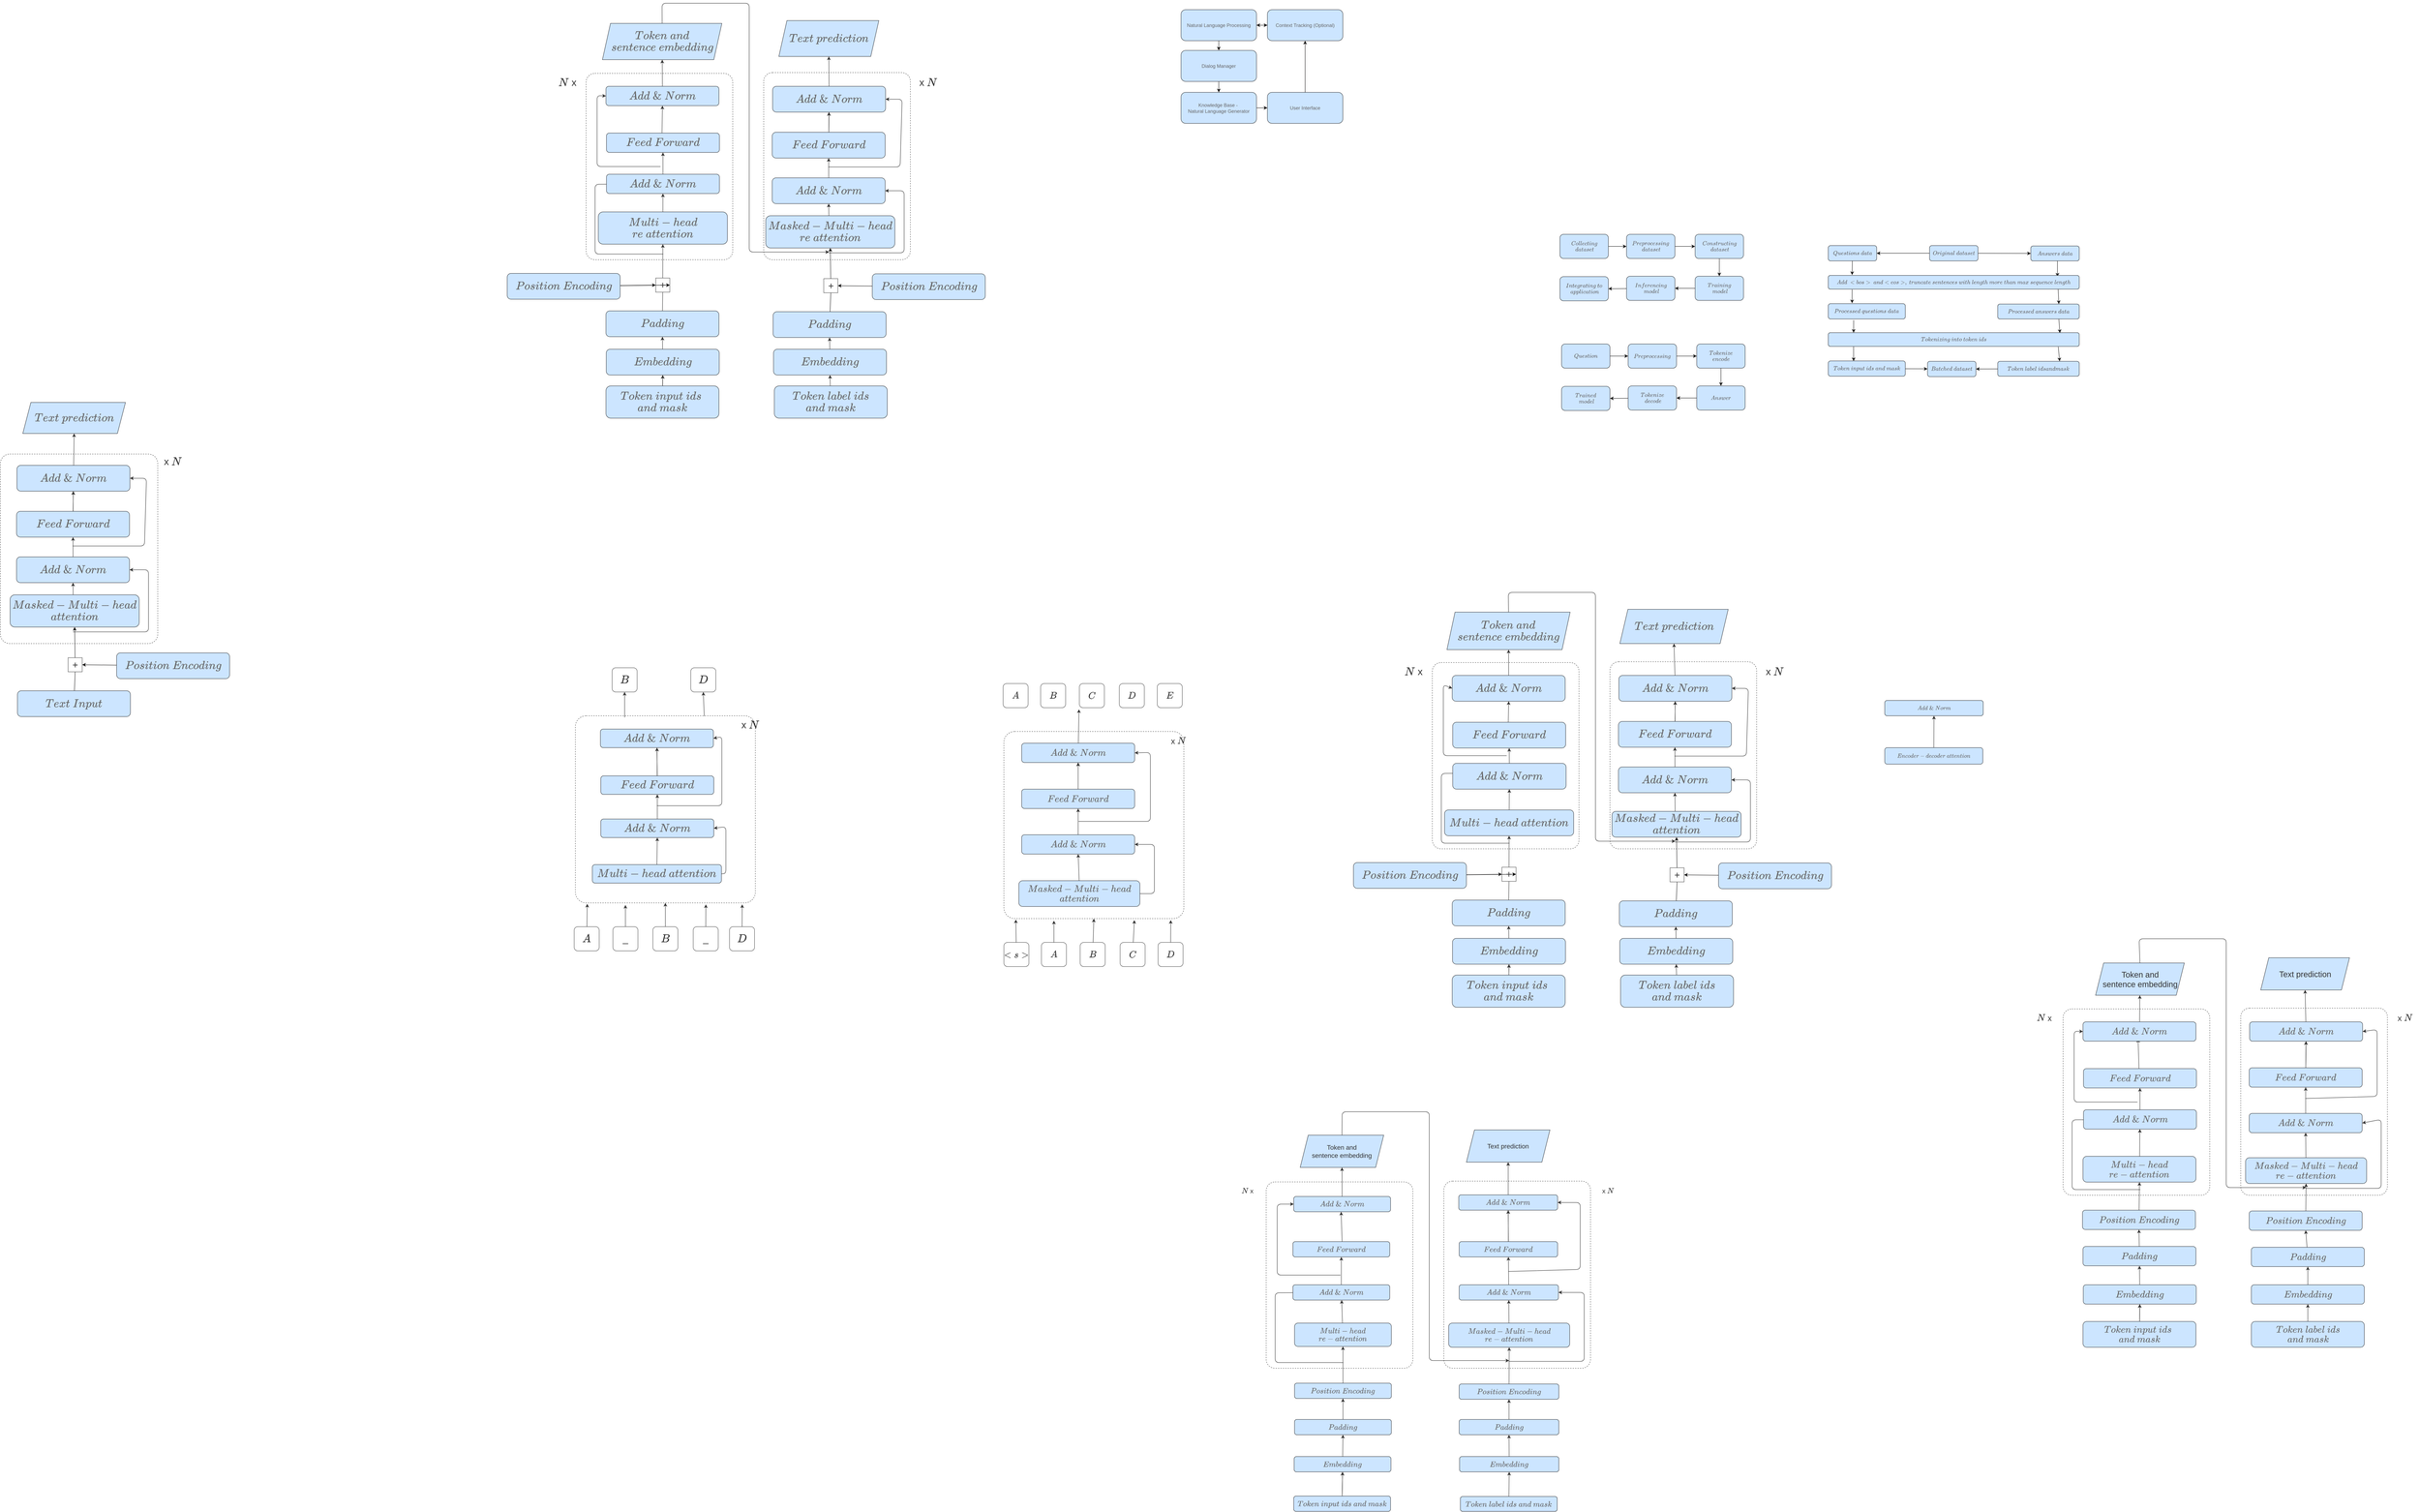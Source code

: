 <mxfile>
    <diagram id="s4vVv0t7JxXqiWNU0amj" name="Page-1">
        <mxGraphModel dx="4956" dy="1247" grid="0" gridSize="10" guides="1" tooltips="1" connect="1" arrows="1" fold="1" page="0" pageScale="1" pageWidth="850" pageHeight="1100" background="#ffffff" math="1" shadow="0">
            <root>
                <mxCell id="0"/>
                <mxCell id="1" parent="0"/>
                <mxCell id="90" value="" style="rounded=1;whiteSpace=wrap;html=1;fillColor=none;dashed=1;strokeColor=#4D4D4D;arcSize=6;fontSize=24;" parent="1" vertex="1">
                    <mxGeometry x="399" y="1267" width="363.5" height="464" as="geometry"/>
                </mxCell>
                <mxCell id="71" value="" style="rounded=1;whiteSpace=wrap;html=1;fillColor=none;dashed=1;strokeColor=#4D4D4D;arcSize=6;fontSize=24;" parent="1" vertex="1">
                    <mxGeometry x="-41.25" y="1269" width="363.5" height="462" as="geometry"/>
                </mxCell>
                <mxCell id="7" style="edgeStyle=none;html=1;entryX=0;entryY=0.5;entryDx=0;entryDy=0;fontColor=#666666;strokeColor=#1A1A1A;" parent="1" source="2" target="3" edge="1">
                    <mxGeometry relative="1" as="geometry">
                        <Array as="points">
                            <mxPoint x="421" y="237"/>
                        </Array>
                    </mxGeometry>
                </mxCell>
                <mxCell id="2" value="&lt;font color=&quot;#666666&quot;&gt;\(Collecting\)&lt;br&gt;&amp;nbsp;\(dataset\)&lt;/font&gt;" style="rounded=1;whiteSpace=wrap;html=1;fillColor=#cce5ff;strokeColor=#36393d;" parent="1" vertex="1">
                    <mxGeometry x="275" y="207" width="120" height="60" as="geometry"/>
                </mxCell>
                <mxCell id="8" style="edgeStyle=none;html=1;entryX=0;entryY=0.5;entryDx=0;entryDy=0;strokeColor=#1A1A1A;fontColor=#666666;" parent="1" source="3" target="4" edge="1">
                    <mxGeometry relative="1" as="geometry"/>
                </mxCell>
                <mxCell id="3" value="&lt;font color=&quot;#666666&quot;&gt;\(Preprocessing\)&lt;br&gt;&amp;nbsp;\(dataset\)&lt;/font&gt;" style="rounded=1;whiteSpace=wrap;html=1;fillColor=#cce5ff;strokeColor=#36393d;" parent="1" vertex="1">
                    <mxGeometry x="440" y="207" width="120" height="60" as="geometry"/>
                </mxCell>
                <mxCell id="9" style="edgeStyle=none;html=1;entryX=0.5;entryY=0;entryDx=0;entryDy=0;strokeColor=#1A1A1A;fontColor=#666666;" parent="1" source="4" target="5" edge="1">
                    <mxGeometry relative="1" as="geometry"/>
                </mxCell>
                <mxCell id="4" value="&lt;font color=&quot;#666666&quot;&gt;\(Constructing\)&lt;br&gt;&amp;nbsp;\(dataset\)&lt;/font&gt;" style="rounded=1;whiteSpace=wrap;html=1;fillColor=#cce5ff;strokeColor=#36393d;" parent="1" vertex="1">
                    <mxGeometry x="610" y="207" width="120" height="60" as="geometry"/>
                </mxCell>
                <mxCell id="10" style="edgeStyle=none;html=1;entryX=1;entryY=0.5;entryDx=0;entryDy=0;strokeColor=#1A1A1A;fontColor=#666666;" parent="1" source="5" target="6" edge="1">
                    <mxGeometry relative="1" as="geometry"/>
                </mxCell>
                <mxCell id="5" value="&lt;font color=&quot;#666666&quot;&gt;\(Training\)&lt;br&gt;&amp;nbsp;\(model\)&lt;/font&gt;" style="rounded=1;whiteSpace=wrap;html=1;fillColor=#cce5ff;strokeColor=#36393d;" parent="1" vertex="1">
                    <mxGeometry x="610" y="311" width="120" height="60" as="geometry"/>
                </mxCell>
                <mxCell id="12" style="edgeStyle=none;html=1;entryX=1;entryY=0.5;entryDx=0;entryDy=0;strokeColor=#1A1A1A;fontColor=#666666;" parent="1" source="6" target="11" edge="1">
                    <mxGeometry relative="1" as="geometry"/>
                </mxCell>
                <mxCell id="6" value="&lt;font color=&quot;#666666&quot;&gt;\(Inferencing\)&lt;br&gt;&amp;nbsp;\(model\)&lt;/font&gt;" style="rounded=1;whiteSpace=wrap;html=1;fillColor=#cce5ff;strokeColor=#36393d;" parent="1" vertex="1">
                    <mxGeometry x="440" y="311" width="120" height="60" as="geometry"/>
                </mxCell>
                <mxCell id="11" value="&lt;font color=&quot;#666666&quot;&gt;\(Integrating\ to\)&lt;br&gt;&amp;nbsp;\(application\)&lt;/font&gt;" style="rounded=1;whiteSpace=wrap;html=1;fillColor=#cce5ff;strokeColor=#36393d;" parent="1" vertex="1">
                    <mxGeometry x="275" y="312" width="120" height="60" as="geometry"/>
                </mxCell>
                <mxCell id="27" style="edgeStyle=none;html=1;entryX=0.095;entryY=-0.029;entryDx=0;entryDy=0;entryPerimeter=0;strokeColor=#1A1A1A;fontColor=#666666;" parent="1" source="13" target="15" edge="1">
                    <mxGeometry relative="1" as="geometry"/>
                </mxCell>
                <mxCell id="13" value="&lt;font color=&quot;#666666&quot;&gt;\(Questions\ data\)&lt;/font&gt;" style="rounded=1;whiteSpace=wrap;html=1;fillColor=#cce5ff;strokeColor=#36393d;" parent="1" vertex="1">
                    <mxGeometry x="940" y="235" width="120" height="38" as="geometry"/>
                </mxCell>
                <mxCell id="28" style="edgeStyle=none;html=1;strokeColor=#1A1A1A;fontColor=#666666;" parent="1" edge="1">
                    <mxGeometry relative="1" as="geometry">
                        <mxPoint x="1508" y="270" as="sourcePoint"/>
                        <mxPoint x="1508" y="312" as="targetPoint"/>
                    </mxGeometry>
                </mxCell>
                <mxCell id="14" value="&lt;font color=&quot;#666666&quot;&gt;\(Answers\ data\)&lt;/font&gt;" style="rounded=1;whiteSpace=wrap;html=1;fillColor=#cce5ff;strokeColor=#36393d;" parent="1" vertex="1">
                    <mxGeometry x="1442" y="236" width="120" height="37" as="geometry"/>
                </mxCell>
                <mxCell id="29" style="edgeStyle=none;html=1;strokeColor=#1A1A1A;fontColor=#666666;exitX=0.095;exitY=1.029;exitDx=0;exitDy=0;exitPerimeter=0;" parent="1" source="15" edge="1">
                    <mxGeometry relative="1" as="geometry">
                        <mxPoint x="999" y="378" as="targetPoint"/>
                    </mxGeometry>
                </mxCell>
                <mxCell id="30" style="edgeStyle=none;html=1;entryX=0.75;entryY=0;entryDx=0;entryDy=0;strokeColor=#1A1A1A;fontColor=#666666;exitX=0.916;exitY=1.006;exitDx=0;exitDy=0;exitPerimeter=0;" parent="1" source="15" target="18" edge="1">
                    <mxGeometry relative="1" as="geometry"/>
                </mxCell>
                <mxCell id="15" value="&lt;font color=&quot;#666666&quot;&gt;\(Add\ &amp;lt;\\bos&amp;gt;\ and &amp;lt;\\eos&amp;gt;,\ truncate\ sentences\ with\ length\ more\ than\ max\ sequence\ length\)&lt;/font&gt;" style="rounded=1;whiteSpace=wrap;html=1;fillColor=#cce5ff;strokeColor=#36393d;" parent="1" vertex="1">
                    <mxGeometry x="940" y="309" width="622" height="34" as="geometry"/>
                </mxCell>
                <mxCell id="31" style="edgeStyle=none;html=1;entryX=0.101;entryY=0.006;entryDx=0;entryDy=0;entryPerimeter=0;strokeColor=#1A1A1A;fontColor=#666666;" parent="1" target="19" edge="1">
                    <mxGeometry relative="1" as="geometry">
                        <mxPoint x="1003" y="420" as="sourcePoint"/>
                    </mxGeometry>
                </mxCell>
                <mxCell id="17" value="&lt;font color=&quot;#666666&quot;&gt;\(Processed\ questions\ data\)&lt;/font&gt;" style="rounded=1;whiteSpace=wrap;html=1;fillColor=#cce5ff;strokeColor=#36393d;" parent="1" vertex="1">
                    <mxGeometry x="940" y="379" width="191" height="38" as="geometry"/>
                </mxCell>
                <mxCell id="32" style="edgeStyle=none;html=1;entryX=0.923;entryY=0.029;entryDx=0;entryDy=0;entryPerimeter=0;strokeColor=#1A1A1A;fontColor=#666666;exitX=0.75;exitY=1;exitDx=0;exitDy=0;" parent="1" source="18" target="19" edge="1">
                    <mxGeometry relative="1" as="geometry"/>
                </mxCell>
                <mxCell id="18" value="&lt;font color=&quot;#666666&quot;&gt;\(Processed\ answers\ data\)&lt;/font&gt;" style="rounded=1;whiteSpace=wrap;html=1;fillColor=#cce5ff;strokeColor=#36393d;" parent="1" vertex="1">
                    <mxGeometry x="1360" y="380" width="202" height="37" as="geometry"/>
                </mxCell>
                <mxCell id="33" style="edgeStyle=none;html=1;entryX=0.329;entryY=0.016;entryDx=0;entryDy=0;entryPerimeter=0;strokeColor=#1A1A1A;fontColor=#666666;exitX=0.101;exitY=1.018;exitDx=0;exitDy=0;exitPerimeter=0;" parent="1" source="19" target="20" edge="1">
                    <mxGeometry relative="1" as="geometry"/>
                </mxCell>
                <mxCell id="34" style="edgeStyle=none;html=1;entryX=0.75;entryY=0;entryDx=0;entryDy=0;strokeColor=#1A1A1A;fontColor=#666666;" parent="1" edge="1">
                    <mxGeometry relative="1" as="geometry">
                        <mxPoint x="1510" y="486" as="sourcePoint"/>
                        <mxPoint x="1513.5" y="522" as="targetPoint"/>
                    </mxGeometry>
                </mxCell>
                <mxCell id="19" value="&lt;font color=&quot;#666666&quot;&gt;\(Tokenizing\ into\ token\ ids\)&lt;/font&gt;" style="rounded=1;whiteSpace=wrap;html=1;fillColor=#cce5ff;strokeColor=#36393d;" parent="1" vertex="1">
                    <mxGeometry x="940" y="451" width="622" height="34" as="geometry"/>
                </mxCell>
                <mxCell id="36" style="edgeStyle=none;html=1;strokeColor=#1A1A1A;fontColor=#666666;" parent="1" source="20" target="23" edge="1">
                    <mxGeometry relative="1" as="geometry"/>
                </mxCell>
                <mxCell id="20" value="&lt;font color=&quot;#666666&quot;&gt;\(Token\ input\ ids\ and\ mask\)&lt;/font&gt;" style="rounded=1;whiteSpace=wrap;html=1;fillColor=#cce5ff;strokeColor=#36393d;" parent="1" vertex="1">
                    <mxGeometry x="940" y="521" width="191" height="38" as="geometry"/>
                </mxCell>
                <mxCell id="35" style="edgeStyle=none;html=1;entryX=1;entryY=0.5;entryDx=0;entryDy=0;strokeColor=#1A1A1A;fontColor=#666666;" parent="1" source="21" target="23" edge="1">
                    <mxGeometry relative="1" as="geometry"/>
                </mxCell>
                <mxCell id="21" value="&lt;font color=&quot;#666666&quot;&gt;\(Token\ label\ ids and mask\)&lt;/font&gt;" style="rounded=1;whiteSpace=wrap;html=1;fillColor=#cce5ff;strokeColor=#36393d;" parent="1" vertex="1">
                    <mxGeometry x="1360" y="522" width="202" height="37" as="geometry"/>
                </mxCell>
                <mxCell id="24" style="edgeStyle=none;html=1;entryX=1;entryY=0.5;entryDx=0;entryDy=0;strokeColor=#1A1A1A;fontColor=#666666;" parent="1" source="22" target="13" edge="1">
                    <mxGeometry relative="1" as="geometry"/>
                </mxCell>
                <mxCell id="25" style="edgeStyle=none;html=1;strokeColor=#1A1A1A;fontColor=#666666;" parent="1" source="22" target="14" edge="1">
                    <mxGeometry relative="1" as="geometry"/>
                </mxCell>
                <mxCell id="22" value="&lt;font color=&quot;#666666&quot;&gt;\(Original\ dataset\)&lt;/font&gt;" style="rounded=1;whiteSpace=wrap;html=1;fillColor=#cce5ff;strokeColor=#36393d;" parent="1" vertex="1">
                    <mxGeometry x="1191" y="235" width="120" height="38" as="geometry"/>
                </mxCell>
                <mxCell id="23" value="&lt;font color=&quot;#666666&quot;&gt;\(Batched\ dataset\)&lt;/font&gt;" style="rounded=1;whiteSpace=wrap;html=1;fillColor=#cce5ff;strokeColor=#36393d;" parent="1" vertex="1">
                    <mxGeometry x="1186" y="522" width="120" height="38" as="geometry"/>
                </mxCell>
                <mxCell id="37" style="edgeStyle=none;html=1;entryX=0;entryY=0.5;entryDx=0;entryDy=0;fontColor=#666666;strokeColor=#1A1A1A;" parent="1" source="38" target="40" edge="1">
                    <mxGeometry relative="1" as="geometry">
                        <Array as="points">
                            <mxPoint x="425" y="509"/>
                        </Array>
                    </mxGeometry>
                </mxCell>
                <mxCell id="38" value="&lt;font color=&quot;#666666&quot;&gt;\(Question\)&lt;/font&gt;" style="rounded=1;whiteSpace=wrap;html=1;fillColor=#cce5ff;strokeColor=#36393d;" parent="1" vertex="1">
                    <mxGeometry x="279" y="479" width="120" height="60" as="geometry"/>
                </mxCell>
                <mxCell id="39" style="edgeStyle=none;html=1;entryX=0;entryY=0.5;entryDx=0;entryDy=0;strokeColor=#1A1A1A;fontColor=#666666;" parent="1" source="40" target="42" edge="1">
                    <mxGeometry relative="1" as="geometry"/>
                </mxCell>
                <mxCell id="40" value="&lt;font color=&quot;#666666&quot;&gt;\(Preprocessing\)&lt;br&gt;&lt;/font&gt;" style="rounded=1;whiteSpace=wrap;html=1;fillColor=#cce5ff;strokeColor=#36393d;" parent="1" vertex="1">
                    <mxGeometry x="444" y="479" width="120" height="60" as="geometry"/>
                </mxCell>
                <mxCell id="41" style="edgeStyle=none;html=1;entryX=0.5;entryY=0;entryDx=0;entryDy=0;strokeColor=#1A1A1A;fontColor=#666666;" parent="1" source="42" target="44" edge="1">
                    <mxGeometry relative="1" as="geometry"/>
                </mxCell>
                <mxCell id="42" value="&lt;font color=&quot;#666666&quot;&gt;\(Tokenize\)&lt;br&gt;\(encode\)&lt;/font&gt;" style="rounded=1;whiteSpace=wrap;html=1;fillColor=#cce5ff;strokeColor=#36393d;" parent="1" vertex="1">
                    <mxGeometry x="614" y="479" width="120" height="60" as="geometry"/>
                </mxCell>
                <mxCell id="43" style="edgeStyle=none;html=1;entryX=1;entryY=0.5;entryDx=0;entryDy=0;strokeColor=#1A1A1A;fontColor=#666666;" parent="1" source="44" target="46" edge="1">
                    <mxGeometry relative="1" as="geometry"/>
                </mxCell>
                <mxCell id="44" value="&lt;font color=&quot;#666666&quot;&gt;\(Answer\)&lt;/font&gt;" style="rounded=1;whiteSpace=wrap;html=1;fillColor=#cce5ff;strokeColor=#36393d;" parent="1" vertex="1">
                    <mxGeometry x="614" y="583" width="120" height="60" as="geometry"/>
                </mxCell>
                <mxCell id="45" style="edgeStyle=none;html=1;entryX=1;entryY=0.5;entryDx=0;entryDy=0;strokeColor=#1A1A1A;fontColor=#666666;" parent="1" source="46" target="47" edge="1">
                    <mxGeometry relative="1" as="geometry"/>
                </mxCell>
                <mxCell id="46" value="&lt;font color=&quot;#666666&quot;&gt;\(Tokenize\)&lt;br&gt;&amp;nbsp;\(decode\)&lt;/font&gt;" style="rounded=1;whiteSpace=wrap;html=1;fillColor=#cce5ff;strokeColor=#36393d;" parent="1" vertex="1">
                    <mxGeometry x="444" y="583" width="120" height="60" as="geometry"/>
                </mxCell>
                <mxCell id="47" value="&lt;font color=&quot;#666666&quot;&gt;\(Trained\)&lt;br&gt;&amp;nbsp;\(model\)&lt;/font&gt;" style="rounded=1;whiteSpace=wrap;html=1;fillColor=#cce5ff;strokeColor=#36393d;" parent="1" vertex="1">
                    <mxGeometry x="279" y="584" width="120" height="60" as="geometry"/>
                </mxCell>
                <mxCell id="74" style="edgeStyle=none;html=1;entryX=0.5;entryY=1;entryDx=0;entryDy=0;strokeColor=#333333;fontSize=24;" parent="1" source="48" target="49" edge="1">
                    <mxGeometry relative="1" as="geometry"/>
                </mxCell>
                <mxCell id="48" value="&lt;font color=&quot;#666666&quot; style=&quot;font-size: 24px;&quot;&gt;\(Embedding\)&lt;/font&gt;" style="rounded=1;whiteSpace=wrap;html=1;fillColor=#cce5ff;strokeColor=#36393d;fontSize=24;" parent="1" vertex="1">
                    <mxGeometry x="8.75" y="1953" width="280" height="64" as="geometry"/>
                </mxCell>
                <mxCell id="49" value="&lt;font color=&quot;#666666&quot; style=&quot;font-size: 24px;&quot;&gt;\(Padding\)&lt;/font&gt;" style="rounded=1;whiteSpace=wrap;html=1;fillColor=#cce5ff;strokeColor=#36393d;fontSize=24;" parent="1" vertex="1">
                    <mxGeometry x="8" y="1858" width="280" height="64" as="geometry"/>
                </mxCell>
                <mxCell id="76" style="edgeStyle=none;html=1;entryX=0.5;entryY=1;entryDx=0;entryDy=0;strokeColor=#333333;fontSize=24;exitX=0.5;exitY=0;exitDx=0;exitDy=0;startArrow=none;" parent="1" source="261" target="51" edge="1">
                    <mxGeometry relative="1" as="geometry">
                        <mxPoint x="148" y="1794" as="sourcePoint"/>
                    </mxGeometry>
                </mxCell>
                <mxCell id="80" style="edgeStyle=none;html=1;entryX=0;entryY=0.25;entryDx=0;entryDy=0;strokeColor=#333333;fontSize=24;" parent="1" edge="1">
                    <mxGeometry relative="1" as="geometry">
                        <mxPoint x="150" y="1717" as="sourcePoint"/>
                        <mxPoint x="51.0" y="1543.5" as="targetPoint"/>
                        <Array as="points">
                            <mxPoint x="-19" y="1717"/>
                            <mxPoint x="-19" y="1544"/>
                        </Array>
                    </mxGeometry>
                </mxCell>
                <mxCell id="264" style="edgeStyle=none;html=1;entryX=1;entryY=0.5;entryDx=0;entryDy=0;fontSize=24;" parent="1" source="50" target="261" edge="1">
                    <mxGeometry relative="1" as="geometry"/>
                </mxCell>
                <mxCell id="265" style="edgeStyle=none;html=1;entryX=0;entryY=0.5;entryDx=0;entryDy=0;fontSize=24;strokeColor=#171616;" parent="1" source="50" target="261" edge="1">
                    <mxGeometry relative="1" as="geometry"/>
                </mxCell>
                <mxCell id="50" value="&lt;font color=&quot;#666666&quot; style=&quot;font-size: 24px;&quot;&gt;\(Position\ Encoding\)&lt;/font&gt;" style="rounded=1;whiteSpace=wrap;html=1;fillColor=#cce5ff;strokeColor=#36393d;fontSize=24;" parent="1" vertex="1">
                    <mxGeometry x="-236.75" y="1765" width="280" height="64" as="geometry"/>
                </mxCell>
                <mxCell id="77" style="edgeStyle=none;html=1;strokeColor=#333333;fontSize=24;" parent="1" source="51" target="52" edge="1">
                    <mxGeometry relative="1" as="geometry"/>
                </mxCell>
                <mxCell id="51" value="&lt;font color=&quot;#666666&quot; style=&quot;font-size: 24px;&quot;&gt;\(Multi-head\ attention\)&lt;/font&gt;" style="rounded=1;whiteSpace=wrap;html=1;fillColor=#cce5ff;strokeColor=#36393d;fontSize=24;imageAspect=1;fixedWidth=0;resizable=1;imageWidth=32;autosize=0;resizeWidth=0;" parent="1" vertex="1">
                    <mxGeometry x="-11" y="1634.5" width="320" height="64" as="geometry"/>
                </mxCell>
                <mxCell id="78" style="edgeStyle=none;html=1;entryX=0.5;entryY=1;entryDx=0;entryDy=0;strokeColor=#333333;fontSize=24;" parent="1" source="52" target="53" edge="1">
                    <mxGeometry relative="1" as="geometry"/>
                </mxCell>
                <mxCell id="81" style="edgeStyle=none;html=1;entryX=0;entryY=0.5;entryDx=0;entryDy=0;strokeColor=#333333;fontSize=24;" parent="1" target="54" edge="1">
                    <mxGeometry relative="1" as="geometry">
                        <mxPoint x="143" y="1500" as="sourcePoint"/>
                        <Array as="points">
                            <mxPoint x="-14" y="1500"/>
                            <mxPoint x="-14" y="1324"/>
                        </Array>
                    </mxGeometry>
                </mxCell>
                <mxCell id="52" value="&lt;font color=&quot;#666666&quot; style=&quot;font-size: 24px;&quot;&gt;\(Add\ \&amp;amp;\ Norm\)&lt;/font&gt;" style="rounded=1;whiteSpace=wrap;html=1;fillColor=#cce5ff;strokeColor=#36393d;fontSize=24;" parent="1" vertex="1">
                    <mxGeometry x="9.25" y="1519" width="281" height="64" as="geometry"/>
                </mxCell>
                <mxCell id="79" style="edgeStyle=none;html=1;entryX=0.5;entryY=1;entryDx=0;entryDy=0;strokeColor=#333333;fontSize=24;" parent="1" target="54" edge="1">
                    <mxGeometry relative="1" as="geometry">
                        <mxPoint x="146.887" y="1417" as="sourcePoint"/>
                        <mxPoint x="144.5" y="1343" as="targetPoint"/>
                    </mxGeometry>
                </mxCell>
                <mxCell id="53" value="&lt;font color=&quot;#666666&quot; style=&quot;font-size: 24px;&quot;&gt;\(Feed\ Forward\)&lt;/font&gt;" style="rounded=1;whiteSpace=wrap;html=1;fillColor=#cce5ff;strokeColor=#36393d;fontSize=24;" parent="1" vertex="1">
                    <mxGeometry x="9.25" y="1417" width="280" height="64" as="geometry"/>
                </mxCell>
                <mxCell id="100" style="edgeStyle=none;html=1;strokeColor=#333333;fontSize=24;fontColor=#333333;" parent="1" source="54" target="98" edge="1">
                    <mxGeometry relative="1" as="geometry"/>
                </mxCell>
                <mxCell id="54" value="&lt;font color=&quot;#666666&quot; style=&quot;font-size: 24px;&quot;&gt;\(Add\ \&amp;amp;\ Norm\)&lt;/font&gt;" style="rounded=1;whiteSpace=wrap;html=1;fillColor=#cce5ff;strokeColor=#36393d;fontSize=24;" parent="1" vertex="1">
                    <mxGeometry x="8" y="1301" width="280" height="64" as="geometry"/>
                </mxCell>
                <mxCell id="82" style="edgeStyle=none;html=1;entryX=0.5;entryY=1;entryDx=0;entryDy=0;strokeColor=#333333;fontSize=24;" parent="1" source="55" target="56" edge="1">
                    <mxGeometry relative="1" as="geometry"/>
                </mxCell>
                <mxCell id="268" style="edgeStyle=none;html=1;entryX=0.5;entryY=1;entryDx=0;entryDy=0;strokeColor=#171616;fontSize=24;startArrow=none;" parent="1" source="267" target="58" edge="1">
                    <mxGeometry relative="1" as="geometry"/>
                </mxCell>
                <mxCell id="55" value="&lt;font color=&quot;#666666&quot; style=&quot;font-size: 24px;&quot;&gt;\(Embedding\)&lt;/font&gt;" style="rounded=1;whiteSpace=wrap;html=1;fillColor=#cce5ff;strokeColor=#36393d;fontSize=24;" parent="1" vertex="1">
                    <mxGeometry x="423.25" y="1953" width="280" height="64" as="geometry"/>
                </mxCell>
                <mxCell id="56" value="&lt;font color=&quot;#666666&quot; style=&quot;font-size: 24px;&quot;&gt;\(Padding\)&lt;/font&gt;" style="rounded=1;whiteSpace=wrap;html=1;fillColor=#cce5ff;strokeColor=#36393d;fontSize=24;" parent="1" vertex="1">
                    <mxGeometry x="422.25" y="1860" width="280" height="64" as="geometry"/>
                </mxCell>
                <mxCell id="95" style="edgeStyle=none;html=1;entryX=1;entryY=0.5;entryDx=0;entryDy=0;strokeColor=#333333;fontSize=24;" parent="1" target="59" edge="1">
                    <mxGeometry relative="1" as="geometry">
                        <mxPoint x="560" y="1714" as="sourcePoint"/>
                        <Array as="points">
                            <mxPoint x="747" y="1714"/>
                            <mxPoint x="747" y="1560"/>
                        </Array>
                    </mxGeometry>
                </mxCell>
                <mxCell id="85" style="edgeStyle=none;html=1;entryX=0.5;entryY=1;entryDx=0;entryDy=0;strokeColor=#333333;fontSize=24;" parent="1" target="59" edge="1">
                    <mxGeometry relative="1" as="geometry">
                        <mxPoint x="560.544" y="1638" as="sourcePoint"/>
                        <mxPoint x="557.0" y="1562" as="targetPoint"/>
                    </mxGeometry>
                </mxCell>
                <mxCell id="58" value="&lt;font color=&quot;#666666&quot; style=&quot;font-size: 24px;&quot;&gt;\(Masked-Multi-head\)&lt;br style=&quot;font-size: 24px;&quot;&gt;\(&amp;nbsp;attention\)&lt;/font&gt;" style="rounded=1;whiteSpace=wrap;html=1;fillColor=#cce5ff;strokeColor=#36393d;fontSize=24;" parent="1" vertex="1">
                    <mxGeometry x="404" y="1638" width="320" height="64" as="geometry"/>
                </mxCell>
                <mxCell id="96" style="edgeStyle=none;html=1;entryX=0.5;entryY=1;entryDx=0;entryDy=0;strokeColor=#333333;fontSize=24;" parent="1" source="59" target="60" edge="1">
                    <mxGeometry relative="1" as="geometry"/>
                </mxCell>
                <mxCell id="97" style="edgeStyle=none;html=1;entryX=1;entryY=0.5;entryDx=0;entryDy=0;strokeColor=#333333;fontSize=24;" parent="1" target="61" edge="1">
                    <mxGeometry relative="1" as="geometry">
                        <mxPoint x="559" y="1501" as="sourcePoint"/>
                        <Array as="points">
                            <mxPoint x="737" y="1501"/>
                            <mxPoint x="742" y="1333"/>
                        </Array>
                    </mxGeometry>
                </mxCell>
                <mxCell id="59" value="&lt;font color=&quot;#666666&quot; style=&quot;font-size: 24px;&quot;&gt;\(Add\ \&amp;amp;\ Norm\)&lt;/font&gt;" style="rounded=1;whiteSpace=wrap;html=1;fillColor=#cce5ff;strokeColor=#36393d;fontSize=24;" parent="1" vertex="1">
                    <mxGeometry x="420" y="1528" width="280" height="64" as="geometry"/>
                </mxCell>
                <mxCell id="64" value="" style="edgeStyle=none;html=1;fontSize=24;" parent="1" source="60" target="61" edge="1">
                    <mxGeometry relative="1" as="geometry"/>
                </mxCell>
                <mxCell id="89" style="edgeStyle=none;html=1;strokeColor=#333333;fontSize=24;" parent="1" source="60" target="61" edge="1">
                    <mxGeometry relative="1" as="geometry"/>
                </mxCell>
                <mxCell id="60" value="&lt;font color=&quot;#666666&quot; style=&quot;font-size: 24px;&quot;&gt;\(Feed\ Forward\)&lt;/font&gt;" style="rounded=1;whiteSpace=wrap;html=1;fillColor=#cce5ff;strokeColor=#36393d;fontSize=24;" parent="1" vertex="1">
                    <mxGeometry x="420" y="1415" width="280" height="64" as="geometry"/>
                </mxCell>
                <mxCell id="102" style="edgeStyle=none;html=1;entryX=0.5;entryY=1;entryDx=0;entryDy=0;strokeColor=#333333;fontSize=24;fontColor=#333333;" parent="1" source="61" target="101" edge="1">
                    <mxGeometry relative="1" as="geometry"/>
                </mxCell>
                <mxCell id="61" value="&lt;font color=&quot;#666666&quot; style=&quot;font-size: 24px;&quot;&gt;\(Add\ \&amp;amp;\ Norm\)&lt;/font&gt;" style="rounded=1;whiteSpace=wrap;html=1;fillColor=#cce5ff;strokeColor=#36393d;fontSize=24;" parent="1" vertex="1">
                    <mxGeometry x="421" y="1301" width="280" height="64" as="geometry"/>
                </mxCell>
                <mxCell id="87" style="edgeStyle=none;html=1;entryX=0.5;entryY=1;entryDx=0;entryDy=0;strokeColor=#333333;" parent="1" source="62" target="63" edge="1">
                    <mxGeometry relative="1" as="geometry"/>
                </mxCell>
                <mxCell id="62" value="&lt;font color=&quot;#666666&quot;&gt;\(Encoder-decoder\ attention\)&lt;/font&gt;" style="rounded=1;whiteSpace=wrap;html=1;fillColor=#cce5ff;strokeColor=#36393d;" parent="1" vertex="1">
                    <mxGeometry x="1080" y="1480" width="243" height="41" as="geometry"/>
                </mxCell>
                <mxCell id="63" value="&lt;font color=&quot;#666666&quot;&gt;\(Add\ \&amp;amp;\ Norm\)&lt;/font&gt;" style="rounded=1;whiteSpace=wrap;html=1;fillColor=#cce5ff;strokeColor=#36393d;" parent="1" vertex="1">
                    <mxGeometry x="1080" y="1363" width="244" height="38" as="geometry"/>
                </mxCell>
                <mxCell id="72" style="edgeStyle=none;html=1;entryX=0.5;entryY=1;entryDx=0;entryDy=0;fontSize=24;" parent="1" source="66" target="48" edge="1">
                    <mxGeometry relative="1" as="geometry"/>
                </mxCell>
                <mxCell id="73" style="edgeStyle=none;html=1;entryX=0.5;entryY=1;entryDx=0;entryDy=0;strokeColor=#333333;fontSize=24;" parent="1" source="66" target="48" edge="1">
                    <mxGeometry relative="1" as="geometry"/>
                </mxCell>
                <mxCell id="66" value="&lt;font color=&quot;#666666&quot; style=&quot;font-size: 24px;&quot;&gt;\(Token\ input\ ids\ \)&lt;br style=&quot;font-size: 24px;&quot;&gt;\(and\ mask\)&lt;/font&gt;" style="rounded=1;whiteSpace=wrap;html=1;fillColor=#cce5ff;strokeColor=#36393d;fontSize=24;" parent="1" vertex="1">
                    <mxGeometry x="8" y="2044" width="280" height="80" as="geometry"/>
                </mxCell>
                <mxCell id="105" style="edgeStyle=none;html=1;entryX=0.5;entryY=1;entryDx=0;entryDy=0;strokeColor=#333333;fontSize=24;fontColor=#333333;" parent="1" source="68" target="55" edge="1">
                    <mxGeometry relative="1" as="geometry"/>
                </mxCell>
                <mxCell id="68" value="&lt;font color=&quot;#666666&quot; style=&quot;font-size: 24px;&quot;&gt;\(Token\ label\ ids\)&lt;br style=&quot;font-size: 24px;&quot;&gt;\( and\ mask\)&lt;/font&gt;" style="rounded=1;whiteSpace=wrap;html=1;fillColor=#cce5ff;strokeColor=#36393d;fontSize=24;" parent="1" vertex="1">
                    <mxGeometry x="425.25" y="2044" width="280" height="80" as="geometry"/>
                </mxCell>
                <mxCell id="99" style="edgeStyle=none;html=1;strokeColor=#333333;fontSize=24;fontColor=#333333;exitX=0.5;exitY=0;exitDx=0;exitDy=0;" parent="1" source="98" edge="1">
                    <mxGeometry relative="1" as="geometry">
                        <mxPoint x="561" y="1712" as="targetPoint"/>
                        <Array as="points">
                            <mxPoint x="147" y="1095"/>
                            <mxPoint x="363" y="1095"/>
                            <mxPoint x="363" y="1712"/>
                            <mxPoint x="449" y="1712"/>
                        </Array>
                    </mxGeometry>
                </mxCell>
                <mxCell id="98" value="&lt;span style=&quot;color: rgb(102, 102, 102);&quot;&gt;\(Token\ and\)&lt;/span&gt;&lt;br style=&quot;color: rgb(102, 102, 102);&quot;&gt;&lt;span style=&quot;color: rgb(102, 102, 102);&quot;&gt;\(sentence\ embedding\)&lt;/span&gt;" style="shape=parallelogram;perimeter=parallelogramPerimeter;whiteSpace=wrap;html=1;fixedSize=1;strokeColor=#36393d;fillColor=#cce5ff;fontSize=24;" parent="1" vertex="1">
                    <mxGeometry x="-5" y="1144" width="305.25" height="93" as="geometry"/>
                </mxCell>
                <mxCell id="101" value="&lt;span style=&quot;color: rgb(102, 102, 102);&quot;&gt;\(Text\ prediction\)&lt;/span&gt;" style="shape=parallelogram;perimeter=parallelogramPerimeter;whiteSpace=wrap;html=1;fixedSize=1;strokeColor=#36393d;fillColor=#cce5ff;fontSize=24;" parent="1" vertex="1">
                    <mxGeometry x="423.5" y="1137" width="268.5" height="85" as="geometry"/>
                </mxCell>
                <mxCell id="103" value="&lt;font style=&quot;font-size: 24px;&quot;&gt;x \(N\)&lt;br style=&quot;font-size: 24px;&quot;&gt;&lt;/font&gt;" style="text;html=1;align=center;verticalAlign=middle;resizable=0;points=[];autosize=1;strokeColor=none;fillColor=none;fontSize=24;fontColor=#333333;" parent="1" vertex="1">
                    <mxGeometry x="765" y="1271" width="83" height="41" as="geometry"/>
                </mxCell>
                <mxCell id="104" value="&lt;font style=&quot;font-size: 24px;&quot;&gt;\(N\) x&lt;br style=&quot;font-size: 24px;&quot;&gt;&lt;/font&gt;" style="text;html=1;align=center;verticalAlign=middle;resizable=0;points=[];autosize=1;strokeColor=none;fillColor=none;fontSize=24;fontColor=#333333;" parent="1" vertex="1">
                    <mxGeometry x="-129.25" y="1271" width="83" height="41" as="geometry"/>
                </mxCell>
                <mxCell id="108" value="" style="rounded=1;whiteSpace=wrap;html=1;fillColor=none;dashed=1;strokeColor=#4D4D4D;arcSize=6;fontSize=20;" parent="1" vertex="1">
                    <mxGeometry x="-1103" y="1440" width="446" height="464" as="geometry"/>
                </mxCell>
                <mxCell id="109" style="edgeStyle=none;html=1;entryX=1;entryY=0.5;entryDx=0;entryDy=0;strokeColor=#333333;fontSize=20;exitX=1;exitY=0.5;exitDx=0;exitDy=0;" parent="1" source="111" target="114" edge="1">
                    <mxGeometry relative="1" as="geometry">
                        <mxPoint x="-917" y="1886" as="sourcePoint"/>
                        <Array as="points">
                            <mxPoint x="-730" y="1842"/>
                            <mxPoint x="-730" y="1720"/>
                        </Array>
                    </mxGeometry>
                </mxCell>
                <mxCell id="110" style="edgeStyle=none;html=1;entryX=0.5;entryY=1;entryDx=0;entryDy=0;strokeColor=#333333;fontSize=20;" parent="1" target="114" edge="1">
                    <mxGeometry relative="1" as="geometry">
                        <mxPoint x="-916.456" y="1810" as="sourcePoint"/>
                        <mxPoint x="-920.0" y="1734" as="targetPoint"/>
                    </mxGeometry>
                </mxCell>
                <mxCell id="111" value="&lt;font color=&quot;#666666&quot; style=&quot;font-size: 20px;&quot;&gt;\(Masked-Multi-head\)&lt;br&gt;\( attention\)&lt;/font&gt;" style="rounded=1;whiteSpace=wrap;html=1;fillColor=#cce5ff;strokeColor=#36393d;fontSize=20;" parent="1" vertex="1">
                    <mxGeometry x="-1066" y="1810" width="300" height="64" as="geometry"/>
                </mxCell>
                <mxCell id="112" style="edgeStyle=none;html=1;entryX=0.5;entryY=1;entryDx=0;entryDy=0;strokeColor=#333333;fontSize=20;" parent="1" source="114" target="117" edge="1">
                    <mxGeometry relative="1" as="geometry"/>
                </mxCell>
                <mxCell id="113" style="edgeStyle=none;html=1;entryX=1;entryY=0.5;entryDx=0;entryDy=0;strokeColor=#333333;fontSize=20;" parent="1" target="118" edge="1">
                    <mxGeometry relative="1" as="geometry">
                        <mxPoint x="-918" y="1663" as="sourcePoint"/>
                        <Array as="points">
                            <mxPoint x="-740" y="1663"/>
                            <mxPoint x="-740" y="1492"/>
                        </Array>
                    </mxGeometry>
                </mxCell>
                <mxCell id="114" value="&lt;font color=&quot;#666666&quot; style=&quot;font-size: 20px;&quot;&gt;\(Add\ \&amp;amp;\ Norm\)&lt;/font&gt;" style="rounded=1;whiteSpace=wrap;html=1;fillColor=#cce5ff;strokeColor=#36393d;fontSize=20;" parent="1" vertex="1">
                    <mxGeometry x="-1059" y="1696" width="280" height="48" as="geometry"/>
                </mxCell>
                <mxCell id="115" value="" style="edgeStyle=none;html=1;fontSize=20;" parent="1" source="117" target="118" edge="1">
                    <mxGeometry relative="1" as="geometry"/>
                </mxCell>
                <mxCell id="116" style="edgeStyle=none;html=1;strokeColor=#333333;fontSize=20;" parent="1" source="117" target="118" edge="1">
                    <mxGeometry relative="1" as="geometry"/>
                </mxCell>
                <mxCell id="117" value="&lt;font color=&quot;#666666&quot; style=&quot;font-size: 20px;&quot;&gt;\(Feed\ Forward\)&lt;/font&gt;" style="rounded=1;whiteSpace=wrap;html=1;fillColor=#cce5ff;strokeColor=#36393d;fontSize=20;" parent="1" vertex="1">
                    <mxGeometry x="-1059" y="1583" width="280" height="48" as="geometry"/>
                </mxCell>
                <mxCell id="123" style="edgeStyle=none;html=1;strokeColor=#333333;fontSize=20;fontColor=#333333;" parent="1" source="118" edge="1">
                    <mxGeometry relative="1" as="geometry">
                        <mxPoint x="-917" y="1385" as="targetPoint"/>
                    </mxGeometry>
                </mxCell>
                <mxCell id="118" value="&lt;font color=&quot;#666666&quot; style=&quot;font-size: 20px;&quot;&gt;\(Add\ \&amp;amp;\ Norm\)&lt;/font&gt;" style="rounded=1;whiteSpace=wrap;html=1;fillColor=#cce5ff;strokeColor=#36393d;fontSize=20;" parent="1" vertex="1">
                    <mxGeometry x="-1059" y="1469" width="280" height="48" as="geometry"/>
                </mxCell>
                <mxCell id="119" value="&lt;font style=&quot;font-size: 20px;&quot;&gt;x \(N\)&lt;br style=&quot;font-size: 20px;&quot;&gt;&lt;/font&gt;" style="text;html=1;align=center;verticalAlign=middle;resizable=0;points=[];autosize=1;strokeColor=none;fillColor=none;fontSize=20;fontColor=#333333;" parent="1" vertex="1">
                    <mxGeometry x="-707" y="1445" width="72" height="36" as="geometry"/>
                </mxCell>
                <mxCell id="130" style="edgeStyle=none;html=1;entryX=0.066;entryY=1.005;entryDx=0;entryDy=0;entryPerimeter=0;strokeColor=#333333;fontSize=20;fontColor=#333333;" parent="1" source="124" target="108" edge="1">
                    <mxGeometry relative="1" as="geometry"/>
                </mxCell>
                <mxCell id="124" value="\(&amp;lt;s&amp;gt;\)" style="rounded=1;whiteSpace=wrap;html=1;strokeColor=#4D4D4D;fontSize=20;fontColor=#333333;fillColor=none;" parent="1" vertex="1">
                    <mxGeometry x="-1103" y="1963" width="62" height="60" as="geometry"/>
                </mxCell>
                <mxCell id="131" style="edgeStyle=none;html=1;entryX=0.278;entryY=1.011;entryDx=0;entryDy=0;entryPerimeter=0;strokeColor=#333333;fontSize=20;fontColor=#333333;" parent="1" source="125" target="108" edge="1">
                    <mxGeometry relative="1" as="geometry"/>
                </mxCell>
                <mxCell id="125" value="\(A\)" style="rounded=1;whiteSpace=wrap;html=1;strokeColor=#4D4D4D;fontSize=20;fontColor=#333333;fillColor=none;" parent="1" vertex="1">
                    <mxGeometry x="-1010" y="1963" width="62" height="60" as="geometry"/>
                </mxCell>
                <mxCell id="132" style="edgeStyle=none;html=1;entryX=0.5;entryY=1;entryDx=0;entryDy=0;strokeColor=#333333;fontSize=20;fontColor=#333333;" parent="1" source="126" target="108" edge="1">
                    <mxGeometry relative="1" as="geometry"/>
                </mxCell>
                <mxCell id="126" value="\(B\)" style="rounded=1;whiteSpace=wrap;html=1;strokeColor=#4D4D4D;fontSize=20;fontColor=#333333;fillColor=none;" parent="1" vertex="1">
                    <mxGeometry x="-914" y="1963" width="62" height="60" as="geometry"/>
                </mxCell>
                <mxCell id="133" style="edgeStyle=none;html=1;entryX=0.725;entryY=1.008;entryDx=0;entryDy=0;entryPerimeter=0;strokeColor=#333333;fontSize=20;fontColor=#333333;" parent="1" source="127" target="108" edge="1">
                    <mxGeometry relative="1" as="geometry"/>
                </mxCell>
                <mxCell id="127" value="\(C\)" style="rounded=1;whiteSpace=wrap;html=1;strokeColor=#4D4D4D;fontSize=20;fontColor=#333333;fillColor=none;" parent="1" vertex="1">
                    <mxGeometry x="-815" y="1963" width="62" height="60" as="geometry"/>
                </mxCell>
                <mxCell id="134" style="edgeStyle=none;html=1;entryX=0.927;entryY=1.008;entryDx=0;entryDy=0;entryPerimeter=0;strokeColor=#333333;fontSize=20;fontColor=#333333;" parent="1" source="128" target="108" edge="1">
                    <mxGeometry relative="1" as="geometry"/>
                </mxCell>
                <mxCell id="128" value="\(D\)" style="rounded=1;whiteSpace=wrap;html=1;strokeColor=#4D4D4D;fontSize=20;fontColor=#333333;fillColor=none;" parent="1" vertex="1">
                    <mxGeometry x="-721" y="1963" width="62" height="60" as="geometry"/>
                </mxCell>
                <mxCell id="135" value="\(A\)" style="rounded=1;whiteSpace=wrap;html=1;strokeColor=#4D4D4D;fontSize=20;fontColor=#333333;fillColor=none;" parent="1" vertex="1">
                    <mxGeometry x="-1105" y="1321" width="62" height="60" as="geometry"/>
                </mxCell>
                <mxCell id="136" value="\(B\)" style="rounded=1;whiteSpace=wrap;html=1;strokeColor=#4D4D4D;fontSize=20;fontColor=#333333;fillColor=none;" parent="1" vertex="1">
                    <mxGeometry x="-1012" y="1321" width="62" height="60" as="geometry"/>
                </mxCell>
                <mxCell id="137" value="\(C\)" style="rounded=1;whiteSpace=wrap;html=1;strokeColor=#4D4D4D;fontSize=20;fontColor=#333333;fillColor=none;" parent="1" vertex="1">
                    <mxGeometry x="-916" y="1321" width="62" height="60" as="geometry"/>
                </mxCell>
                <mxCell id="138" value="\(D\)" style="rounded=1;whiteSpace=wrap;html=1;strokeColor=#4D4D4D;fontSize=20;fontColor=#333333;fillColor=none;" parent="1" vertex="1">
                    <mxGeometry x="-817" y="1321" width="62" height="60" as="geometry"/>
                </mxCell>
                <mxCell id="139" value="\(E\)" style="rounded=1;whiteSpace=wrap;html=1;strokeColor=#4D4D4D;fontSize=20;fontColor=#333333;fillColor=none;" parent="1" vertex="1">
                    <mxGeometry x="-723" y="1321" width="62" height="60" as="geometry"/>
                </mxCell>
                <mxCell id="168" style="edgeStyle=none;html=1;entryX=0.5;entryY=1;entryDx=0;entryDy=0;strokeColor=#333333;fontSize=24;fontColor=#333333;" parent="1" target="164" edge="1">
                    <mxGeometry relative="1" as="geometry">
                        <mxPoint x="-2043" y="1405" as="sourcePoint"/>
                    </mxGeometry>
                </mxCell>
                <mxCell id="169" style="edgeStyle=none;html=1;entryX=0.5;entryY=1;entryDx=0;entryDy=0;strokeColor=#333333;fontSize=24;fontColor=#333333;exitX=0.716;exitY=0.002;exitDx=0;exitDy=0;exitPerimeter=0;" parent="1" source="140" target="166" edge="1">
                    <mxGeometry relative="1" as="geometry"/>
                </mxCell>
                <mxCell id="140" value="" style="rounded=1;whiteSpace=wrap;html=1;fillColor=none;dashed=1;strokeColor=#4D4D4D;arcSize=6;fontSize=24;" parent="1" vertex="1">
                    <mxGeometry x="-2165" y="1401" width="446" height="464" as="geometry"/>
                </mxCell>
                <mxCell id="141" style="edgeStyle=none;html=1;entryX=1;entryY=0.5;entryDx=0;entryDy=0;strokeColor=#333333;fontSize=24;exitX=1;exitY=0.5;exitDx=0;exitDy=0;" parent="1" source="143" target="146" edge="1">
                    <mxGeometry relative="1" as="geometry">
                        <mxPoint x="-1979" y="1847" as="sourcePoint"/>
                        <Array as="points">
                            <mxPoint x="-1792" y="1792"/>
                            <mxPoint x="-1792" y="1676"/>
                        </Array>
                    </mxGeometry>
                </mxCell>
                <mxCell id="142" style="edgeStyle=none;html=1;entryX=0.5;entryY=1;entryDx=0;entryDy=0;strokeColor=#333333;fontSize=24;exitX=0.5;exitY=0;exitDx=0;exitDy=0;" parent="1" source="143" target="146" edge="1">
                    <mxGeometry relative="1" as="geometry">
                        <mxPoint x="-1978.456" y="1771" as="sourcePoint"/>
                        <mxPoint x="-1982.0" y="1695" as="targetPoint"/>
                    </mxGeometry>
                </mxCell>
                <mxCell id="143" value="&lt;font color=&quot;#666666&quot; style=&quot;font-size: 24px;&quot;&gt;\(Multi-head\ attention\)&lt;/font&gt;" style="rounded=1;whiteSpace=wrap;html=1;fillColor=#cce5ff;strokeColor=#36393d;fontSize=24;" parent="1" vertex="1">
                    <mxGeometry x="-2123" y="1770" width="320" height="46" as="geometry"/>
                </mxCell>
                <mxCell id="144" style="edgeStyle=none;html=1;entryX=0.5;entryY=1;entryDx=0;entryDy=0;strokeColor=#333333;fontSize=24;" parent="1" source="146" target="149" edge="1">
                    <mxGeometry relative="1" as="geometry"/>
                </mxCell>
                <mxCell id="145" style="edgeStyle=none;html=1;entryX=1;entryY=0.5;entryDx=0;entryDy=0;strokeColor=#333333;fontSize=24;" parent="1" target="151" edge="1">
                    <mxGeometry relative="1" as="geometry">
                        <mxPoint x="-1963" y="1624" as="sourcePoint"/>
                        <Array as="points">
                            <mxPoint x="-1802" y="1624"/>
                            <mxPoint x="-1802" y="1453"/>
                        </Array>
                    </mxGeometry>
                </mxCell>
                <mxCell id="146" value="&lt;font color=&quot;#666666&quot; style=&quot;font-size: 24px;&quot;&gt;\(Add\ \&amp;amp;\ Norm\)&lt;/font&gt;" style="rounded=1;whiteSpace=wrap;html=1;fillColor=#cce5ff;strokeColor=#36393d;fontSize=24;" parent="1" vertex="1">
                    <mxGeometry x="-2102" y="1657" width="280" height="46" as="geometry"/>
                </mxCell>
                <mxCell id="147" value="" style="edgeStyle=none;html=1;fontSize=24;" parent="1" source="149" target="151" edge="1">
                    <mxGeometry relative="1" as="geometry"/>
                </mxCell>
                <mxCell id="148" style="edgeStyle=none;html=1;strokeColor=#333333;fontSize=24;" parent="1" source="149" target="151" edge="1">
                    <mxGeometry relative="1" as="geometry"/>
                </mxCell>
                <mxCell id="149" value="&lt;font color=&quot;#666666&quot; style=&quot;font-size: 24px;&quot;&gt;\(Feed\ Forward\)&lt;/font&gt;" style="rounded=1;whiteSpace=wrap;html=1;fillColor=#cce5ff;strokeColor=#36393d;fontSize=24;" parent="1" vertex="1">
                    <mxGeometry x="-2102" y="1550" width="280" height="46" as="geometry"/>
                </mxCell>
                <mxCell id="151" value="&lt;font color=&quot;#666666&quot; style=&quot;font-size: 24px;&quot;&gt;\(Add\ \&amp;amp;\ Norm\)&lt;/font&gt;" style="rounded=1;whiteSpace=wrap;html=1;fillColor=#cce5ff;strokeColor=#36393d;fontSize=24;imageWidth=32;" parent="1" vertex="1">
                    <mxGeometry x="-2103" y="1434" width="280" height="46" as="geometry"/>
                </mxCell>
                <mxCell id="152" value="&lt;font style=&quot;font-size: 24px;&quot;&gt;x \(N\)&lt;br style=&quot;font-size: 24px;&quot;&gt;&lt;/font&gt;" style="text;html=1;align=center;verticalAlign=middle;resizable=0;points=[];autosize=1;strokeColor=none;fillColor=none;fontSize=24;fontColor=#333333;" parent="1" vertex="1">
                    <mxGeometry x="-1774" y="1403" width="83" height="41" as="geometry"/>
                </mxCell>
                <mxCell id="153" style="edgeStyle=none;html=1;entryX=0.066;entryY=1.005;entryDx=0;entryDy=0;entryPerimeter=0;strokeColor=#333333;fontSize=24;fontColor=#333333;" parent="1" source="154" target="140" edge="1">
                    <mxGeometry relative="1" as="geometry"/>
                </mxCell>
                <mxCell id="154" value="\(A\)" style="rounded=1;whiteSpace=wrap;html=1;strokeColor=#4D4D4D;fontSize=24;fontColor=#333333;fillColor=none;" parent="1" vertex="1">
                    <mxGeometry x="-2168" y="1924" width="62" height="60" as="geometry"/>
                </mxCell>
                <mxCell id="155" style="edgeStyle=none;html=1;entryX=0.278;entryY=1.011;entryDx=0;entryDy=0;entryPerimeter=0;strokeColor=#333333;fontSize=24;fontColor=#333333;" parent="1" source="156" target="140" edge="1">
                    <mxGeometry relative="1" as="geometry"/>
                </mxCell>
                <mxCell id="156" value="_" style="rounded=1;whiteSpace=wrap;html=1;strokeColor=#4D4D4D;fontSize=24;fontColor=#333333;fillColor=none;" parent="1" vertex="1">
                    <mxGeometry x="-2072" y="1924" width="62" height="60" as="geometry"/>
                </mxCell>
                <mxCell id="157" style="edgeStyle=none;html=1;entryX=0.5;entryY=1;entryDx=0;entryDy=0;strokeColor=#333333;fontSize=24;fontColor=#333333;" parent="1" source="158" target="140" edge="1">
                    <mxGeometry relative="1" as="geometry"/>
                </mxCell>
                <mxCell id="158" value="\(B\)" style="rounded=1;whiteSpace=wrap;html=1;strokeColor=#4D4D4D;fontSize=24;fontColor=#333333;fillColor=none;" parent="1" vertex="1">
                    <mxGeometry x="-1973" y="1924" width="62" height="60" as="geometry"/>
                </mxCell>
                <mxCell id="159" style="edgeStyle=none;html=1;entryX=0.725;entryY=1.008;entryDx=0;entryDy=0;entryPerimeter=0;strokeColor=#333333;fontSize=24;fontColor=#333333;" parent="1" source="160" target="140" edge="1">
                    <mxGeometry relative="1" as="geometry"/>
                </mxCell>
                <mxCell id="160" value="_" style="rounded=1;whiteSpace=wrap;html=1;strokeColor=#4D4D4D;fontSize=24;fontColor=#333333;fillColor=none;" parent="1" vertex="1">
                    <mxGeometry x="-1873" y="1924" width="62" height="60" as="geometry"/>
                </mxCell>
                <mxCell id="161" style="edgeStyle=none;html=1;entryX=0.927;entryY=1.008;entryDx=0;entryDy=0;entryPerimeter=0;strokeColor=#333333;fontSize=24;fontColor=#333333;" parent="1" source="162" target="140" edge="1">
                    <mxGeometry relative="1" as="geometry"/>
                </mxCell>
                <mxCell id="162" value="\(D\)" style="rounded=1;whiteSpace=wrap;html=1;strokeColor=#4D4D4D;fontSize=24;fontColor=#333333;fillColor=none;" parent="1" vertex="1">
                    <mxGeometry x="-1783" y="1924" width="62" height="60" as="geometry"/>
                </mxCell>
                <mxCell id="164" value="\(B\)" style="rounded=1;whiteSpace=wrap;html=1;strokeColor=#4D4D4D;fontSize=24;fontColor=#333333;fillColor=none;" parent="1" vertex="1">
                    <mxGeometry x="-2074" y="1282" width="62" height="60" as="geometry"/>
                </mxCell>
                <mxCell id="166" value="\(D\)" style="rounded=1;whiteSpace=wrap;html=1;strokeColor=#4D4D4D;fontSize=24;fontColor=#333333;fillColor=none;" parent="1" vertex="1">
                    <mxGeometry x="-1879" y="1282" width="62" height="60" as="geometry"/>
                </mxCell>
                <mxCell id="170" value="" style="rounded=1;whiteSpace=wrap;html=1;fillColor=none;dashed=1;strokeColor=#4D4D4D;arcSize=6;fontSize=16;" parent="1" vertex="1">
                    <mxGeometry x="-12.75" y="2555" width="363.5" height="464" as="geometry"/>
                </mxCell>
                <mxCell id="171" value="" style="rounded=1;whiteSpace=wrap;html=1;fillColor=none;dashed=1;strokeColor=#4D4D4D;arcSize=6;fontSize=16;" parent="1" vertex="1">
                    <mxGeometry x="-453" y="2557" width="363.5" height="462" as="geometry"/>
                </mxCell>
                <mxCell id="172" style="edgeStyle=none;html=1;entryX=0.5;entryY=1;entryDx=0;entryDy=0;strokeColor=#333333;fontSize=16;" parent="1" source="173" target="175" edge="1">
                    <mxGeometry relative="1" as="geometry"/>
                </mxCell>
                <mxCell id="173" value="&lt;font color=&quot;#666666&quot; style=&quot;font-size: 16px;&quot;&gt;\(Embedding\)&lt;/font&gt;" style="rounded=1;whiteSpace=wrap;html=1;fillColor=#cce5ff;strokeColor=#36393d;fontSize=16;" parent="1" vertex="1">
                    <mxGeometry x="-383.75" y="3238" width="240" height="38" as="geometry"/>
                </mxCell>
                <mxCell id="174" style="edgeStyle=none;html=1;entryX=0.5;entryY=1;entryDx=0;entryDy=0;strokeColor=#333333;fontSize=16;" parent="1" source="175" target="178" edge="1">
                    <mxGeometry relative="1" as="geometry"/>
                </mxCell>
                <mxCell id="175" value="&lt;font color=&quot;#666666&quot; style=&quot;font-size: 16px;&quot;&gt;\(Padding\)&lt;/font&gt;" style="rounded=1;whiteSpace=wrap;html=1;fillColor=#cce5ff;strokeColor=#36393d;fontSize=16;" parent="1" vertex="1">
                    <mxGeometry x="-382.75" y="3146" width="240" height="38" as="geometry"/>
                </mxCell>
                <mxCell id="176" style="edgeStyle=none;html=1;entryX=0.5;entryY=1;entryDx=0;entryDy=0;strokeColor=#333333;fontSize=16;" parent="1" source="178" target="180" edge="1">
                    <mxGeometry relative="1" as="geometry"/>
                </mxCell>
                <mxCell id="177" style="edgeStyle=none;html=1;entryX=0;entryY=0.25;entryDx=0;entryDy=0;strokeColor=#333333;fontSize=16;" parent="1" edge="1">
                    <mxGeometry relative="1" as="geometry">
                        <mxPoint x="-261.75" y="3005" as="sourcePoint"/>
                        <mxPoint x="-360.75" y="2831.5" as="targetPoint"/>
                        <Array as="points">
                            <mxPoint x="-430.75" y="3005"/>
                            <mxPoint x="-430.75" y="2832"/>
                        </Array>
                    </mxGeometry>
                </mxCell>
                <mxCell id="178" value="&lt;font color=&quot;#666666&quot; style=&quot;font-size: 16px;&quot;&gt;\(Position\ Encoding\)&lt;/font&gt;" style="rounded=1;whiteSpace=wrap;html=1;fillColor=#cce5ff;strokeColor=#36393d;fontSize=16;" parent="1" vertex="1">
                    <mxGeometry x="-382.75" y="3056" width="240" height="38" as="geometry"/>
                </mxCell>
                <mxCell id="179" style="edgeStyle=none;html=1;strokeColor=#333333;fontSize=16;" parent="1" source="180" target="183" edge="1">
                    <mxGeometry relative="1" as="geometry"/>
                </mxCell>
                <mxCell id="180" value="&lt;font color=&quot;#666666&quot; style=&quot;font-size: 16px;&quot;&gt;\(Multi-head\) &lt;br&gt;\(re-attention\)&lt;/font&gt;" style="rounded=1;whiteSpace=wrap;html=1;fillColor=#cce5ff;strokeColor=#36393d;fontSize=16;imageAspect=1;fixedWidth=0;resizable=1;imageWidth=32;autosize=0;resizeWidth=0;" parent="1" vertex="1">
                    <mxGeometry x="-382.75" y="2907" width="240" height="58" as="geometry"/>
                </mxCell>
                <mxCell id="181" style="edgeStyle=none;html=1;entryX=0.5;entryY=1;entryDx=0;entryDy=0;strokeColor=#333333;fontSize=16;" parent="1" source="183" target="185" edge="1">
                    <mxGeometry relative="1" as="geometry"/>
                </mxCell>
                <mxCell id="182" style="edgeStyle=none;html=1;entryX=0;entryY=0.5;entryDx=0;entryDy=0;strokeColor=#333333;fontSize=16;" parent="1" target="187" edge="1">
                    <mxGeometry relative="1" as="geometry">
                        <mxPoint x="-268.75" y="2788" as="sourcePoint"/>
                        <Array as="points">
                            <mxPoint x="-425.75" y="2788"/>
                            <mxPoint x="-425.75" y="2612"/>
                        </Array>
                    </mxGeometry>
                </mxCell>
                <mxCell id="183" value="&lt;font color=&quot;#666666&quot; style=&quot;font-size: 16px;&quot;&gt;\(Add\ \&amp;amp;\ Norm\)&lt;/font&gt;" style="rounded=1;whiteSpace=wrap;html=1;fillColor=#cce5ff;strokeColor=#36393d;fontSize=16;" parent="1" vertex="1">
                    <mxGeometry x="-386.75" y="2812" width="240" height="38" as="geometry"/>
                </mxCell>
                <mxCell id="184" style="edgeStyle=none;html=1;entryX=0.5;entryY=1;entryDx=0;entryDy=0;strokeColor=#333333;fontSize=16;" parent="1" edge="1">
                    <mxGeometry relative="1" as="geometry">
                        <mxPoint x="-264.863" y="2705" as="sourcePoint"/>
                        <mxPoint x="-267.25" y="2631" as="targetPoint"/>
                    </mxGeometry>
                </mxCell>
                <mxCell id="185" value="&lt;font color=&quot;#666666&quot; style=&quot;font-size: 16px;&quot;&gt;\(Feed\ Forward\)&lt;/font&gt;" style="rounded=1;whiteSpace=wrap;html=1;fillColor=#cce5ff;strokeColor=#36393d;fontSize=16;" parent="1" vertex="1">
                    <mxGeometry x="-386.75" y="2705" width="240" height="38" as="geometry"/>
                </mxCell>
                <mxCell id="186" style="edgeStyle=none;html=1;strokeColor=#333333;fontSize=16;fontColor=#333333;" parent="1" source="187" target="211" edge="1">
                    <mxGeometry relative="1" as="geometry"/>
                </mxCell>
                <mxCell id="187" value="&lt;font color=&quot;#666666&quot; style=&quot;font-size: 16px;&quot;&gt;\(Add\ \&amp;amp;\ Norm\)&lt;/font&gt;" style="rounded=1;whiteSpace=wrap;html=1;fillColor=#cce5ff;strokeColor=#36393d;fontSize=16;" parent="1" vertex="1">
                    <mxGeometry x="-384.75" y="2593" width="240" height="38" as="geometry"/>
                </mxCell>
                <mxCell id="188" style="edgeStyle=none;html=1;entryX=0.5;entryY=1;entryDx=0;entryDy=0;strokeColor=#333333;fontSize=16;" parent="1" source="189" target="191" edge="1">
                    <mxGeometry relative="1" as="geometry"/>
                </mxCell>
                <mxCell id="189" value="&lt;font color=&quot;#666666&quot; style=&quot;font-size: 16px;&quot;&gt;\(Embedding\)&lt;/font&gt;" style="rounded=1;whiteSpace=wrap;html=1;fillColor=#cce5ff;strokeColor=#36393d;fontSize=16;" parent="1" vertex="1">
                    <mxGeometry x="26.25" y="3238" width="246" height="38" as="geometry"/>
                </mxCell>
                <mxCell id="190" style="edgeStyle=none;html=1;entryX=0.5;entryY=1;entryDx=0;entryDy=0;strokeColor=#333333;fontSize=16;" parent="1" source="191" target="194" edge="1">
                    <mxGeometry relative="1" as="geometry"/>
                </mxCell>
                <mxCell id="191" value="&lt;font color=&quot;#666666&quot; style=&quot;font-size: 16px;&quot;&gt;\(Padding\)&lt;/font&gt;" style="rounded=1;whiteSpace=wrap;html=1;fillColor=#cce5ff;strokeColor=#36393d;fontSize=16;" parent="1" vertex="1">
                    <mxGeometry x="25.25" y="3146" width="247" height="38" as="geometry"/>
                </mxCell>
                <mxCell id="192" style="edgeStyle=none;html=1;entryX=0.5;entryY=1;entryDx=0;entryDy=0;strokeColor=#333333;fontSize=16;" parent="1" source="194" target="196" edge="1">
                    <mxGeometry relative="1" as="geometry"/>
                </mxCell>
                <mxCell id="193" style="edgeStyle=none;html=1;entryX=1;entryY=0.5;entryDx=0;entryDy=0;strokeColor=#333333;fontSize=16;" parent="1" target="199" edge="1">
                    <mxGeometry relative="1" as="geometry">
                        <mxPoint x="148.25" y="3002.0" as="sourcePoint"/>
                        <Array as="points">
                            <mxPoint x="335.25" y="3002"/>
                            <mxPoint x="335.25" y="2831"/>
                        </Array>
                    </mxGeometry>
                </mxCell>
                <mxCell id="194" value="&lt;font color=&quot;#666666&quot; style=&quot;font-size: 16px;&quot;&gt;\(Position\ Encoding\)&lt;/font&gt;" style="rounded=1;whiteSpace=wrap;html=1;fillColor=#cce5ff;strokeColor=#36393d;fontSize=16;" parent="1" vertex="1">
                    <mxGeometry x="25.25" y="3058" width="247" height="38" as="geometry"/>
                </mxCell>
                <mxCell id="195" style="edgeStyle=none;html=1;entryX=0.5;entryY=1;entryDx=0;entryDy=0;strokeColor=#333333;fontSize=16;" parent="1" target="199" edge="1">
                    <mxGeometry relative="1" as="geometry">
                        <mxPoint x="148.794" y="2926" as="sourcePoint"/>
                        <mxPoint x="145.25" y="2850" as="targetPoint"/>
                    </mxGeometry>
                </mxCell>
                <mxCell id="196" value="&lt;font color=&quot;#666666&quot; style=&quot;font-size: 16px;&quot;&gt;\(Masked-Multi-head\)&lt;br&gt;\( re-attention\)&lt;/font&gt;" style="rounded=1;whiteSpace=wrap;html=1;fillColor=#cce5ff;strokeColor=#36393d;fontSize=16;" parent="1" vertex="1">
                    <mxGeometry x="-0.75" y="2907" width="300" height="60" as="geometry"/>
                </mxCell>
                <mxCell id="197" style="edgeStyle=none;html=1;entryX=0.5;entryY=1;entryDx=0;entryDy=0;strokeColor=#333333;fontSize=16;" parent="1" source="199" target="202" edge="1">
                    <mxGeometry relative="1" as="geometry"/>
                </mxCell>
                <mxCell id="198" style="edgeStyle=none;html=1;entryX=1;entryY=0.5;entryDx=0;entryDy=0;strokeColor=#333333;fontSize=16;" parent="1" target="204" edge="1">
                    <mxGeometry relative="1" as="geometry">
                        <mxPoint x="147.25" y="2779" as="sourcePoint"/>
                        <Array as="points">
                            <mxPoint x="325.25" y="2774"/>
                            <mxPoint x="325.25" y="2608"/>
                        </Array>
                    </mxGeometry>
                </mxCell>
                <mxCell id="199" value="&lt;font color=&quot;#666666&quot; style=&quot;font-size: 16px;&quot;&gt;\(Add\ \&amp;amp;\ Norm\)&lt;/font&gt;" style="rounded=1;whiteSpace=wrap;html=1;fillColor=#cce5ff;strokeColor=#36393d;fontSize=16;" parent="1" vertex="1">
                    <mxGeometry x="25.25" y="2812" width="246" height="38" as="geometry"/>
                </mxCell>
                <mxCell id="200" value="" style="edgeStyle=none;html=1;fontSize=16;" parent="1" source="202" target="204" edge="1">
                    <mxGeometry relative="1" as="geometry"/>
                </mxCell>
                <mxCell id="201" style="edgeStyle=none;html=1;strokeColor=#333333;fontSize=16;" parent="1" source="202" target="204" edge="1">
                    <mxGeometry relative="1" as="geometry"/>
                </mxCell>
                <mxCell id="202" value="&lt;font color=&quot;#666666&quot; style=&quot;font-size: 16px;&quot;&gt;\(Feed\ Forward\)&lt;/font&gt;" style="rounded=1;whiteSpace=wrap;html=1;fillColor=#cce5ff;strokeColor=#36393d;fontSize=16;" parent="1" vertex="1">
                    <mxGeometry x="25.25" y="2705" width="244" height="38" as="geometry"/>
                </mxCell>
                <mxCell id="203" style="edgeStyle=none;html=1;entryX=0.5;entryY=1;entryDx=0;entryDy=0;strokeColor=#333333;fontSize=16;fontColor=#333333;" parent="1" source="204" target="212" edge="1">
                    <mxGeometry relative="1" as="geometry"/>
                </mxCell>
                <mxCell id="204" value="&lt;font color=&quot;#666666&quot; style=&quot;font-size: 16px;&quot;&gt;\(Add\ \&amp;amp;\ Norm\)&lt;/font&gt;" style="rounded=1;whiteSpace=wrap;html=1;fillColor=#cce5ff;strokeColor=#36393d;fontSize=16;" parent="1" vertex="1">
                    <mxGeometry x="24.25" y="2589" width="245" height="38" as="geometry"/>
                </mxCell>
                <mxCell id="205" style="edgeStyle=none;html=1;entryX=0.5;entryY=1;entryDx=0;entryDy=0;fontSize=16;" parent="1" source="207" target="173" edge="1">
                    <mxGeometry relative="1" as="geometry"/>
                </mxCell>
                <mxCell id="206" style="edgeStyle=none;html=1;entryX=0.5;entryY=1;entryDx=0;entryDy=0;strokeColor=#333333;fontSize=16;" parent="1" source="207" target="173" edge="1">
                    <mxGeometry relative="1" as="geometry"/>
                </mxCell>
                <mxCell id="207" value="&lt;font color=&quot;#666666&quot; style=&quot;font-size: 16px;&quot;&gt;\(Token\ input\ ids\ and\ mask\)&lt;/font&gt;" style="rounded=1;whiteSpace=wrap;html=1;fillColor=#cce5ff;strokeColor=#36393d;fontSize=16;" parent="1" vertex="1">
                    <mxGeometry x="-384.75" y="3336" width="240" height="38" as="geometry"/>
                </mxCell>
                <mxCell id="208" style="edgeStyle=none;html=1;entryX=0.5;entryY=1;entryDx=0;entryDy=0;strokeColor=#333333;fontSize=16;fontColor=#333333;" parent="1" source="209" target="189" edge="1">
                    <mxGeometry relative="1" as="geometry"/>
                </mxCell>
                <mxCell id="209" value="&lt;font color=&quot;#666666&quot; style=&quot;font-size: 16px;&quot;&gt;\(Token\ label\ ids\ and\ mask\)&lt;/font&gt;" style="rounded=1;whiteSpace=wrap;html=1;fillColor=#cce5ff;strokeColor=#36393d;fontSize=16;" parent="1" vertex="1">
                    <mxGeometry x="28.25" y="3337" width="240" height="37" as="geometry"/>
                </mxCell>
                <mxCell id="210" style="edgeStyle=none;html=1;strokeColor=#333333;fontSize=16;fontColor=#333333;exitX=0.5;exitY=0;exitDx=0;exitDy=0;" parent="1" source="211" edge="1">
                    <mxGeometry relative="1" as="geometry">
                        <mxPoint x="149.25" y="3000" as="targetPoint"/>
                        <Array as="points">
                            <mxPoint x="-264.75" y="2383"/>
                            <mxPoint x="-48.75" y="2383"/>
                            <mxPoint x="-48.75" y="3000"/>
                            <mxPoint x="37.25" y="3000"/>
                        </Array>
                    </mxGeometry>
                </mxCell>
                <mxCell id="211" value="&lt;font color=&quot;#333333&quot; style=&quot;font-size: 16px;&quot;&gt;Token and &lt;br style=&quot;font-size: 16px;&quot;&gt;sentence embedding&lt;/font&gt;" style="shape=parallelogram;perimeter=parallelogramPerimeter;whiteSpace=wrap;html=1;fixedSize=1;strokeColor=#36393d;fillColor=#cce5ff;fontSize=16;" parent="1" vertex="1">
                    <mxGeometry x="-368.75" y="2441" width="207" height="80" as="geometry"/>
                </mxCell>
                <mxCell id="212" value="&lt;font color=&quot;#333333&quot; style=&quot;font-size: 16px;&quot;&gt;Text prediction&lt;/font&gt;" style="shape=parallelogram;perimeter=parallelogramPerimeter;whiteSpace=wrap;html=1;fixedSize=1;strokeColor=#36393d;fillColor=#cce5ff;fontSize=16;" parent="1" vertex="1">
                    <mxGeometry x="43.25" y="2428" width="207" height="80" as="geometry"/>
                </mxCell>
                <mxCell id="213" value="&lt;font style=&quot;font-size: 16px;&quot;&gt;x \(N\)&lt;br style=&quot;font-size: 16px;&quot;&gt;&lt;/font&gt;" style="text;html=1;align=center;verticalAlign=middle;resizable=0;points=[];autosize=1;strokeColor=none;fillColor=none;fontSize=16;fontColor=#333333;" parent="1" vertex="1">
                    <mxGeometry x="363.25" y="2563" width="62" height="31" as="geometry"/>
                </mxCell>
                <mxCell id="214" value="&lt;font style=&quot;font-size: 16px;&quot;&gt;\(N\) x&lt;br style=&quot;font-size: 16px;&quot;&gt;&lt;/font&gt;" style="text;html=1;align=center;verticalAlign=middle;resizable=0;points=[];autosize=1;strokeColor=none;fillColor=none;fontSize=16;fontColor=#333333;" parent="1" vertex="1">
                    <mxGeometry x="-531" y="2563" width="62" height="31" as="geometry"/>
                </mxCell>
                <mxCell id="215" value="" style="rounded=1;whiteSpace=wrap;html=1;fillColor=none;dashed=1;strokeColor=#4D4D4D;arcSize=6;fontSize=20;" parent="1" vertex="1">
                    <mxGeometry x="1962.25" y="2126" width="363.5" height="464" as="geometry"/>
                </mxCell>
                <mxCell id="216" value="" style="rounded=1;whiteSpace=wrap;html=1;fillColor=none;dashed=1;strokeColor=#4D4D4D;arcSize=6;fontSize=20;" parent="1" vertex="1">
                    <mxGeometry x="1522" y="2128" width="363.5" height="462" as="geometry"/>
                </mxCell>
                <mxCell id="217" style="edgeStyle=none;html=1;entryX=0.5;entryY=1;entryDx=0;entryDy=0;strokeColor=#333333;fontSize=20;" parent="1" source="218" target="220" edge="1">
                    <mxGeometry relative="1" as="geometry"/>
                </mxCell>
                <mxCell id="218" value="&lt;font color=&quot;#666666&quot; style=&quot;font-size: 20px;&quot;&gt;\(Embedding\)&lt;/font&gt;" style="rounded=1;whiteSpace=wrap;html=1;fillColor=#cce5ff;strokeColor=#36393d;fontSize=20;" parent="1" vertex="1">
                    <mxGeometry x="1572" y="2812" width="280" height="48" as="geometry"/>
                </mxCell>
                <mxCell id="219" style="edgeStyle=none;html=1;entryX=0.5;entryY=1;entryDx=0;entryDy=0;strokeColor=#333333;fontSize=20;" parent="1" source="220" target="223" edge="1">
                    <mxGeometry relative="1" as="geometry"/>
                </mxCell>
                <mxCell id="220" value="&lt;font color=&quot;#666666&quot; style=&quot;font-size: 20px;&quot;&gt;\(Padding\)&lt;/font&gt;" style="rounded=1;whiteSpace=wrap;html=1;fillColor=#cce5ff;strokeColor=#36393d;fontSize=20;" parent="1" vertex="1">
                    <mxGeometry x="1571.25" y="2717" width="280" height="48" as="geometry"/>
                </mxCell>
                <mxCell id="221" style="edgeStyle=none;html=1;entryX=0.5;entryY=1;entryDx=0;entryDy=0;strokeColor=#333333;fontSize=20;" parent="1" source="223" target="225" edge="1">
                    <mxGeometry relative="1" as="geometry"/>
                </mxCell>
                <mxCell id="222" style="edgeStyle=none;html=1;entryX=0;entryY=0.25;entryDx=0;entryDy=0;strokeColor=#333333;fontSize=20;" parent="1" edge="1">
                    <mxGeometry relative="1" as="geometry">
                        <mxPoint x="1713.25" y="2576" as="sourcePoint"/>
                        <mxPoint x="1614.25" y="2402.5" as="targetPoint"/>
                        <Array as="points">
                            <mxPoint x="1544.25" y="2576"/>
                            <mxPoint x="1544.25" y="2403"/>
                        </Array>
                    </mxGeometry>
                </mxCell>
                <mxCell id="223" value="&lt;font color=&quot;#666666&quot; style=&quot;font-size: 20px;&quot;&gt;\(Position\ Encoding\)&lt;/font&gt;" style="rounded=1;whiteSpace=wrap;html=1;fillColor=#cce5ff;strokeColor=#36393d;fontSize=20;" parent="1" vertex="1">
                    <mxGeometry x="1570" y="2627" width="280" height="48" as="geometry"/>
                </mxCell>
                <mxCell id="224" style="edgeStyle=none;html=1;strokeColor=#333333;fontSize=20;" parent="1" source="225" target="228" edge="1">
                    <mxGeometry relative="1" as="geometry"/>
                </mxCell>
                <mxCell id="225" value="&lt;font color=&quot;#666666&quot; style=&quot;font-size: 20px;&quot;&gt;\(Multi-head\)&lt;br&gt;\( re-attention\)&lt;/font&gt;" style="rounded=1;whiteSpace=wrap;html=1;fillColor=#cce5ff;strokeColor=#36393d;fontSize=20;imageAspect=1;fixedWidth=0;resizable=1;imageWidth=32;autosize=0;resizeWidth=0;" parent="1" vertex="1">
                    <mxGeometry x="1571.25" y="2493.5" width="280" height="64" as="geometry"/>
                </mxCell>
                <mxCell id="226" style="edgeStyle=none;html=1;entryX=0.5;entryY=1;entryDx=0;entryDy=0;strokeColor=#333333;fontSize=20;" parent="1" source="228" target="230" edge="1">
                    <mxGeometry relative="1" as="geometry"/>
                </mxCell>
                <mxCell id="227" style="edgeStyle=none;html=1;entryX=0;entryY=0.5;entryDx=0;entryDy=0;strokeColor=#333333;fontSize=20;" parent="1" target="232" edge="1">
                    <mxGeometry relative="1" as="geometry">
                        <mxPoint x="1706.25" y="2359" as="sourcePoint"/>
                        <Array as="points">
                            <mxPoint x="1549.25" y="2359"/>
                            <mxPoint x="1549.25" y="2183"/>
                        </Array>
                    </mxGeometry>
                </mxCell>
                <mxCell id="228" value="&lt;font color=&quot;#666666&quot; style=&quot;font-size: 20px;&quot;&gt;\(Add\ \&amp;amp;\ Norm\)&lt;/font&gt;" style="rounded=1;whiteSpace=wrap;html=1;fillColor=#cce5ff;strokeColor=#36393d;fontSize=20;" parent="1" vertex="1">
                    <mxGeometry x="1572.5" y="2378" width="280" height="48" as="geometry"/>
                </mxCell>
                <mxCell id="229" style="edgeStyle=none;html=1;entryX=0.5;entryY=1;entryDx=0;entryDy=0;strokeColor=#333333;fontSize=20;" parent="1" edge="1">
                    <mxGeometry relative="1" as="geometry">
                        <mxPoint x="1710.137" y="2276" as="sourcePoint"/>
                        <mxPoint x="1707.75" y="2202" as="targetPoint"/>
                    </mxGeometry>
                </mxCell>
                <mxCell id="230" value="&lt;font color=&quot;#666666&quot; style=&quot;font-size: 20px;&quot;&gt;\(Feed\ Forward\)&lt;/font&gt;" style="rounded=1;whiteSpace=wrap;html=1;fillColor=#cce5ff;strokeColor=#36393d;fontSize=20;" parent="1" vertex="1">
                    <mxGeometry x="1572.5" y="2276" width="280" height="48" as="geometry"/>
                </mxCell>
                <mxCell id="231" style="edgeStyle=none;html=1;strokeColor=#333333;fontSize=20;fontColor=#333333;" parent="1" source="232" target="256" edge="1">
                    <mxGeometry relative="1" as="geometry"/>
                </mxCell>
                <mxCell id="232" value="&lt;font color=&quot;#666666&quot; style=&quot;font-size: 20px;&quot;&gt;\(Add\ \&amp;amp;\ Norm\)&lt;/font&gt;" style="rounded=1;whiteSpace=wrap;html=1;fillColor=#cce5ff;strokeColor=#36393d;fontSize=20;" parent="1" vertex="1">
                    <mxGeometry x="1571.25" y="2160" width="280" height="48" as="geometry"/>
                </mxCell>
                <mxCell id="233" style="edgeStyle=none;html=1;entryX=0.5;entryY=1;entryDx=0;entryDy=0;strokeColor=#333333;fontSize=20;" parent="1" source="234" target="236" edge="1">
                    <mxGeometry relative="1" as="geometry"/>
                </mxCell>
                <mxCell id="234" value="&lt;font color=&quot;#666666&quot; style=&quot;font-size: 20px;&quot;&gt;\(Embedding\)&lt;/font&gt;" style="rounded=1;whiteSpace=wrap;html=1;fillColor=#cce5ff;strokeColor=#36393d;fontSize=20;" parent="1" vertex="1">
                    <mxGeometry x="1988.5" y="2812" width="280" height="48" as="geometry"/>
                </mxCell>
                <mxCell id="235" style="edgeStyle=none;html=1;entryX=0.5;entryY=1;entryDx=0;entryDy=0;strokeColor=#333333;fontSize=20;" parent="1" source="236" target="239" edge="1">
                    <mxGeometry relative="1" as="geometry"/>
                </mxCell>
                <mxCell id="236" value="&lt;font color=&quot;#666666&quot; style=&quot;font-size: 20px;&quot;&gt;\(Padding\)&lt;/font&gt;" style="rounded=1;whiteSpace=wrap;html=1;fillColor=#cce5ff;strokeColor=#36393d;fontSize=20;" parent="1" vertex="1">
                    <mxGeometry x="1988.5" y="2719" width="280" height="48" as="geometry"/>
                </mxCell>
                <mxCell id="237" style="edgeStyle=none;html=1;entryX=0.5;entryY=1;entryDx=0;entryDy=0;strokeColor=#333333;fontSize=20;" parent="1" source="239" target="241" edge="1">
                    <mxGeometry relative="1" as="geometry"/>
                </mxCell>
                <mxCell id="238" style="edgeStyle=none;html=1;entryX=1;entryY=0.5;entryDx=0;entryDy=0;strokeColor=#333333;fontSize=20;" parent="1" target="244" edge="1">
                    <mxGeometry relative="1" as="geometry">
                        <mxPoint x="2123.25" y="2573" as="sourcePoint"/>
                        <Array as="points">
                            <mxPoint x="2310.25" y="2573"/>
                            <mxPoint x="2310.25" y="2402"/>
                        </Array>
                    </mxGeometry>
                </mxCell>
                <mxCell id="239" value="&lt;font color=&quot;#666666&quot; style=&quot;font-size: 20px;&quot;&gt;\(Position\ Encoding\)&lt;/font&gt;" style="rounded=1;whiteSpace=wrap;html=1;fillColor=#cce5ff;strokeColor=#36393d;fontSize=20;" parent="1" vertex="1">
                    <mxGeometry x="1983.25" y="2629" width="280" height="48" as="geometry"/>
                </mxCell>
                <mxCell id="240" style="edgeStyle=none;html=1;entryX=0.5;entryY=1;entryDx=0;entryDy=0;strokeColor=#333333;fontSize=20;" parent="1" target="244" edge="1">
                    <mxGeometry relative="1" as="geometry">
                        <mxPoint x="2123.794" y="2497" as="sourcePoint"/>
                        <mxPoint x="2120.25" y="2421" as="targetPoint"/>
                    </mxGeometry>
                </mxCell>
                <mxCell id="241" value="&lt;font color=&quot;#666666&quot; style=&quot;font-size: 20px;&quot;&gt;\(Masked-Multi-head\)&lt;br&gt;\( re-attention\)&lt;/font&gt;" style="rounded=1;whiteSpace=wrap;html=1;fillColor=#cce5ff;strokeColor=#36393d;fontSize=20;" parent="1" vertex="1">
                    <mxGeometry x="1974.25" y="2497" width="300" height="64" as="geometry"/>
                </mxCell>
                <mxCell id="242" style="edgeStyle=none;html=1;entryX=0.5;entryY=1;entryDx=0;entryDy=0;strokeColor=#333333;fontSize=20;" parent="1" source="244" target="247" edge="1">
                    <mxGeometry relative="1" as="geometry"/>
                </mxCell>
                <mxCell id="243" style="edgeStyle=none;html=1;entryX=1;entryY=0.5;entryDx=0;entryDy=0;strokeColor=#333333;fontSize=20;" parent="1" target="249" edge="1">
                    <mxGeometry relative="1" as="geometry">
                        <mxPoint x="2122.25" y="2350" as="sourcePoint"/>
                        <Array as="points">
                            <mxPoint x="2300.25" y="2345"/>
                            <mxPoint x="2300.25" y="2179"/>
                        </Array>
                    </mxGeometry>
                </mxCell>
                <mxCell id="244" value="&lt;font color=&quot;#666666&quot; style=&quot;font-size: 20px;&quot;&gt;\(Add\ \&amp;amp;\ Norm\)&lt;/font&gt;" style="rounded=1;whiteSpace=wrap;html=1;fillColor=#cce5ff;strokeColor=#36393d;fontSize=20;" parent="1" vertex="1">
                    <mxGeometry x="1983.25" y="2387" width="280" height="48" as="geometry"/>
                </mxCell>
                <mxCell id="245" value="" style="edgeStyle=none;html=1;fontSize=20;" parent="1" source="247" target="249" edge="1">
                    <mxGeometry relative="1" as="geometry"/>
                </mxCell>
                <mxCell id="246" style="edgeStyle=none;html=1;strokeColor=#333333;fontSize=20;" parent="1" source="247" target="249" edge="1">
                    <mxGeometry relative="1" as="geometry"/>
                </mxCell>
                <mxCell id="247" value="&lt;font color=&quot;#666666&quot; style=&quot;font-size: 20px;&quot;&gt;\(Feed\ Forward\)&lt;/font&gt;" style="rounded=1;whiteSpace=wrap;html=1;fillColor=#cce5ff;strokeColor=#36393d;fontSize=20;" parent="1" vertex="1">
                    <mxGeometry x="1983.25" y="2274" width="280" height="48" as="geometry"/>
                </mxCell>
                <mxCell id="248" style="edgeStyle=none;html=1;entryX=0.5;entryY=1;entryDx=0;entryDy=0;strokeColor=#333333;fontSize=20;fontColor=#333333;" parent="1" source="249" target="257" edge="1">
                    <mxGeometry relative="1" as="geometry"/>
                </mxCell>
                <mxCell id="249" value="&lt;font color=&quot;#666666&quot; style=&quot;font-size: 20px;&quot;&gt;\(Add\ \&amp;amp;\ Norm\)&lt;/font&gt;" style="rounded=1;whiteSpace=wrap;html=1;fillColor=#cce5ff;strokeColor=#36393d;fontSize=20;" parent="1" vertex="1">
                    <mxGeometry x="1984.25" y="2160" width="280" height="48" as="geometry"/>
                </mxCell>
                <mxCell id="250" style="edgeStyle=none;html=1;entryX=0.5;entryY=1;entryDx=0;entryDy=0;fontSize=20;" parent="1" source="252" target="218" edge="1">
                    <mxGeometry relative="1" as="geometry"/>
                </mxCell>
                <mxCell id="251" style="edgeStyle=none;html=1;entryX=0.5;entryY=1;entryDx=0;entryDy=0;strokeColor=#333333;fontSize=20;" parent="1" source="252" target="218" edge="1">
                    <mxGeometry relative="1" as="geometry"/>
                </mxCell>
                <mxCell id="252" value="&lt;font color=&quot;#666666&quot; style=&quot;font-size: 20px;&quot;&gt;\(Token\ input\ ids\ \)&lt;br&gt;\(and\ mask\)&lt;/font&gt;" style="rounded=1;whiteSpace=wrap;html=1;fillColor=#cce5ff;strokeColor=#36393d;fontSize=20;" parent="1" vertex="1">
                    <mxGeometry x="1571.25" y="2903" width="280" height="64" as="geometry"/>
                </mxCell>
                <mxCell id="253" style="edgeStyle=none;html=1;entryX=0.5;entryY=1;entryDx=0;entryDy=0;strokeColor=#333333;fontSize=20;fontColor=#333333;" parent="1" source="254" target="234" edge="1">
                    <mxGeometry relative="1" as="geometry"/>
                </mxCell>
                <mxCell id="254" value="&lt;font color=&quot;#666666&quot; style=&quot;font-size: 20px;&quot;&gt;\(Token\ label\ ids\)&lt;br&gt;\( and\ mask\)&lt;/font&gt;" style="rounded=1;whiteSpace=wrap;html=1;fillColor=#cce5ff;strokeColor=#36393d;fontSize=20;" parent="1" vertex="1">
                    <mxGeometry x="1988.5" y="2903" width="280" height="64" as="geometry"/>
                </mxCell>
                <mxCell id="255" style="edgeStyle=none;html=1;strokeColor=#333333;fontSize=20;fontColor=#333333;exitX=0.5;exitY=0;exitDx=0;exitDy=0;" parent="1" source="256" edge="1">
                    <mxGeometry relative="1" as="geometry">
                        <mxPoint x="2124.25" y="2571" as="targetPoint"/>
                        <Array as="points">
                            <mxPoint x="1710.25" y="1954"/>
                            <mxPoint x="1926.25" y="1954"/>
                            <mxPoint x="1926.25" y="2571"/>
                            <mxPoint x="2012.25" y="2571"/>
                        </Array>
                    </mxGeometry>
                </mxCell>
                <mxCell id="256" value="&lt;font color=&quot;#333333&quot; style=&quot;font-size: 20px;&quot;&gt;Token and &lt;br style=&quot;font-size: 20px;&quot;&gt;sentence embedding&lt;/font&gt;" style="shape=parallelogram;perimeter=parallelogramPerimeter;whiteSpace=wrap;html=1;fixedSize=1;strokeColor=#36393d;fillColor=#cce5ff;fontSize=20;" parent="1" vertex="1">
                    <mxGeometry x="1602.5" y="2014" width="220" height="80" as="geometry"/>
                </mxCell>
                <mxCell id="257" value="&lt;font color=&quot;#333333&quot; style=&quot;font-size: 20px;&quot;&gt;Text prediction&lt;/font&gt;" style="shape=parallelogram;perimeter=parallelogramPerimeter;whiteSpace=wrap;html=1;fixedSize=1;strokeColor=#36393d;fillColor=#cce5ff;fontSize=20;" parent="1" vertex="1">
                    <mxGeometry x="2011.75" y="2001" width="220" height="80" as="geometry"/>
                </mxCell>
                <mxCell id="258" value="&lt;font style=&quot;font-size: 20px;&quot;&gt;x \(N\)&lt;br style=&quot;font-size: 20px;&quot;&gt;&lt;/font&gt;" style="text;html=1;align=center;verticalAlign=middle;resizable=0;points=[];autosize=1;strokeColor=none;fillColor=none;fontSize=20;fontColor=#333333;" parent="1" vertex="1">
                    <mxGeometry x="2333.25" y="2132" width="72" height="36" as="geometry"/>
                </mxCell>
                <mxCell id="259" value="&lt;font style=&quot;font-size: 20px;&quot;&gt;\(N\) x&lt;br style=&quot;font-size: 20px;&quot;&gt;&lt;/font&gt;" style="text;html=1;align=center;verticalAlign=middle;resizable=0;points=[];autosize=1;strokeColor=none;fillColor=none;fontSize=20;fontColor=#333333;" parent="1" vertex="1">
                    <mxGeometry x="1439" y="2132" width="72" height="36" as="geometry"/>
                </mxCell>
                <mxCell id="263" value="" style="edgeStyle=none;html=1;entryX=0.5;entryY=1;entryDx=0;entryDy=0;strokeColor=#333333;fontSize=24;exitX=0.5;exitY=0;exitDx=0;exitDy=0;endArrow=none;" parent="1" source="49" target="261" edge="1">
                    <mxGeometry relative="1" as="geometry">
                        <mxPoint x="148" y="1858" as="sourcePoint"/>
                        <mxPoint x="148" y="1682.5" as="targetPoint"/>
                    </mxGeometry>
                </mxCell>
                <mxCell id="261" value="+" style="rounded=1;whiteSpace=wrap;html=1;strokeColor=#4D4D4D;fontSize=24;fontColor=#333333;fillColor=none;arcSize=0;" parent="1" vertex="1">
                    <mxGeometry x="131.25" y="1776.5" width="35" height="35" as="geometry"/>
                </mxCell>
                <mxCell id="270" style="edgeStyle=none;html=1;entryX=1;entryY=0.5;entryDx=0;entryDy=0;strokeColor=#171616;fontSize=24;" parent="1" source="266" target="267" edge="1">
                    <mxGeometry relative="1" as="geometry"/>
                </mxCell>
                <mxCell id="266" value="&lt;font color=&quot;#666666&quot; style=&quot;font-size: 24px;&quot;&gt;\(Position\ Encoding\)&lt;/font&gt;" style="rounded=1;whiteSpace=wrap;html=1;fillColor=#cce5ff;strokeColor=#36393d;fontSize=24;" parent="1" vertex="1">
                    <mxGeometry x="668" y="1766" width="280" height="64" as="geometry"/>
                </mxCell>
                <mxCell id="269" value="" style="edgeStyle=none;html=1;entryX=0.5;entryY=1;entryDx=0;entryDy=0;strokeColor=#171616;fontSize=24;endArrow=none;" parent="1" source="56" target="267" edge="1">
                    <mxGeometry relative="1" as="geometry">
                        <mxPoint x="564.69" y="1860" as="sourcePoint"/>
                        <mxPoint x="561" y="1702.0" as="targetPoint"/>
                    </mxGeometry>
                </mxCell>
                <mxCell id="267" value="+" style="rounded=1;whiteSpace=wrap;html=1;strokeColor=#4D4D4D;fontSize=24;fontColor=#333333;fillColor=none;arcSize=0;" parent="1" vertex="1">
                    <mxGeometry x="547.75" y="1778" width="35" height="35" as="geometry"/>
                </mxCell>
                <mxCell id="271" value="" style="rounded=1;whiteSpace=wrap;html=1;fillColor=none;dashed=1;strokeColor=#4D4D4D;arcSize=6;fontSize=24;" parent="1" vertex="1">
                    <mxGeometry x="-1698.25" y="-194" width="363.5" height="464" as="geometry"/>
                </mxCell>
                <mxCell id="272" value="" style="rounded=1;whiteSpace=wrap;html=1;fillColor=none;dashed=1;strokeColor=#4D4D4D;arcSize=6;fontSize=24;" parent="1" vertex="1">
                    <mxGeometry x="-2138.5" y="-192" width="363.5" height="462" as="geometry"/>
                </mxCell>
                <mxCell id="273" style="edgeStyle=none;html=1;entryX=0.5;entryY=1;entryDx=0;entryDy=0;strokeColor=#333333;fontSize=24;" parent="1" source="274" target="275" edge="1">
                    <mxGeometry relative="1" as="geometry"/>
                </mxCell>
                <mxCell id="274" value="&lt;font color=&quot;#666666&quot; style=&quot;font-size: 24px;&quot;&gt;\(Embedding\)&lt;/font&gt;" style="rounded=1;whiteSpace=wrap;html=1;fillColor=#cce5ff;strokeColor=#36393d;fontSize=24;" parent="1" vertex="1">
                    <mxGeometry x="-2088.5" y="492" width="280" height="64" as="geometry"/>
                </mxCell>
                <mxCell id="275" value="&lt;font color=&quot;#666666&quot; style=&quot;font-size: 24px;&quot;&gt;\(Padding\)&lt;/font&gt;" style="rounded=1;whiteSpace=wrap;html=1;fillColor=#cce5ff;strokeColor=#36393d;fontSize=24;" parent="1" vertex="1">
                    <mxGeometry x="-2089.25" y="397" width="280" height="64" as="geometry"/>
                </mxCell>
                <mxCell id="276" style="edgeStyle=none;html=1;entryX=0.5;entryY=1;entryDx=0;entryDy=0;strokeColor=#333333;fontSize=24;exitX=0.5;exitY=0;exitDx=0;exitDy=0;startArrow=none;" parent="1" source="316" target="282" edge="1">
                    <mxGeometry relative="1" as="geometry">
                        <mxPoint x="-1949.25" y="333" as="sourcePoint"/>
                    </mxGeometry>
                </mxCell>
                <mxCell id="277" style="edgeStyle=none;html=1;entryX=0;entryY=0.25;entryDx=0;entryDy=0;strokeColor=#333333;fontSize=24;" parent="1" edge="1">
                    <mxGeometry relative="1" as="geometry">
                        <mxPoint x="-1947.25" y="256" as="sourcePoint"/>
                        <mxPoint x="-2046.25" y="82.5" as="targetPoint"/>
                        <Array as="points">
                            <mxPoint x="-2116.25" y="256"/>
                            <mxPoint x="-2116.25" y="83"/>
                        </Array>
                    </mxGeometry>
                </mxCell>
                <mxCell id="278" style="edgeStyle=none;html=1;entryX=1;entryY=0.5;entryDx=0;entryDy=0;fontSize=24;" parent="1" source="280" target="316" edge="1">
                    <mxGeometry relative="1" as="geometry"/>
                </mxCell>
                <mxCell id="279" style="edgeStyle=none;html=1;entryX=0;entryY=0.5;entryDx=0;entryDy=0;fontSize=24;strokeColor=#171616;" parent="1" source="280" target="316" edge="1">
                    <mxGeometry relative="1" as="geometry"/>
                </mxCell>
                <mxCell id="280" value="&lt;font color=&quot;#666666&quot; style=&quot;font-size: 24px;&quot;&gt;\(Position\ Encoding\)&lt;/font&gt;" style="rounded=1;whiteSpace=wrap;html=1;fillColor=#cce5ff;strokeColor=#36393d;fontSize=24;" parent="1" vertex="1">
                    <mxGeometry x="-2334" y="304" width="280" height="64" as="geometry"/>
                </mxCell>
                <mxCell id="281" style="edgeStyle=none;html=1;strokeColor=#333333;fontSize=24;" parent="1" source="282" target="285" edge="1">
                    <mxGeometry relative="1" as="geometry"/>
                </mxCell>
                <mxCell id="282" value="&lt;font color=&quot;#666666&quot; style=&quot;font-size: 24px;&quot;&gt;\(Multi-head\)&lt;br&gt;\( re\ attention\)&lt;/font&gt;" style="rounded=1;whiteSpace=wrap;html=1;fillColor=#cce5ff;strokeColor=#36393d;fontSize=24;imageAspect=1;fixedWidth=0;resizable=1;imageWidth=32;autosize=0;resizeWidth=0;" parent="1" vertex="1">
                    <mxGeometry x="-2108.25" y="151.5" width="320" height="80" as="geometry"/>
                </mxCell>
                <mxCell id="283" style="edgeStyle=none;html=1;entryX=0.5;entryY=1;entryDx=0;entryDy=0;strokeColor=#333333;fontSize=24;" parent="1" source="285" target="287" edge="1">
                    <mxGeometry relative="1" as="geometry"/>
                </mxCell>
                <mxCell id="284" style="edgeStyle=none;html=1;entryX=0;entryY=0.5;entryDx=0;entryDy=0;strokeColor=#333333;fontSize=24;" parent="1" target="289" edge="1">
                    <mxGeometry relative="1" as="geometry">
                        <mxPoint x="-1954.25" y="39" as="sourcePoint"/>
                        <Array as="points">
                            <mxPoint x="-2111.25" y="39"/>
                            <mxPoint x="-2111.25" y="-137"/>
                        </Array>
                    </mxGeometry>
                </mxCell>
                <mxCell id="285" value="&lt;font color=&quot;#666666&quot; style=&quot;font-size: 24px;&quot;&gt;\(Add\ \&amp;amp;\ Norm\)&lt;/font&gt;" style="rounded=1;whiteSpace=wrap;html=1;fillColor=#cce5ff;strokeColor=#36393d;fontSize=24;" parent="1" vertex="1">
                    <mxGeometry x="-2088" y="58" width="280" height="48" as="geometry"/>
                </mxCell>
                <mxCell id="286" style="edgeStyle=none;html=1;entryX=0.5;entryY=1;entryDx=0;entryDy=0;strokeColor=#333333;fontSize=24;" parent="1" target="289" edge="1">
                    <mxGeometry relative="1" as="geometry">
                        <mxPoint x="-1950.363" y="-44" as="sourcePoint"/>
                        <mxPoint x="-1952.75" y="-118" as="targetPoint"/>
                    </mxGeometry>
                </mxCell>
                <mxCell id="287" value="&lt;font color=&quot;#666666&quot; style=&quot;font-size: 24px;&quot;&gt;\(Feed\ Forward\)&lt;/font&gt;" style="rounded=1;whiteSpace=wrap;html=1;fillColor=#cce5ff;strokeColor=#36393d;fontSize=24;" parent="1" vertex="1">
                    <mxGeometry x="-2088" y="-44" width="280" height="48" as="geometry"/>
                </mxCell>
                <mxCell id="288" style="edgeStyle=none;html=1;strokeColor=#333333;fontSize=24;fontColor=#333333;" parent="1" source="289" target="311" edge="1">
                    <mxGeometry relative="1" as="geometry"/>
                </mxCell>
                <mxCell id="289" value="&lt;font color=&quot;#666666&quot; style=&quot;font-size: 24px;&quot;&gt;\(Add\ \&amp;amp;\ Norm\)&lt;/font&gt;" style="rounded=1;whiteSpace=wrap;html=1;fillColor=#cce5ff;strokeColor=#36393d;fontSize=24;" parent="1" vertex="1">
                    <mxGeometry x="-2089.25" y="-160" width="280" height="48" as="geometry"/>
                </mxCell>
                <mxCell id="290" style="edgeStyle=none;html=1;entryX=0.5;entryY=1;entryDx=0;entryDy=0;strokeColor=#333333;fontSize=24;" parent="1" source="292" target="293" edge="1">
                    <mxGeometry relative="1" as="geometry"/>
                </mxCell>
                <mxCell id="291" style="edgeStyle=none;html=1;entryX=0.5;entryY=1;entryDx=0;entryDy=0;strokeColor=#171616;fontSize=24;startArrow=none;" parent="1" source="320" target="296" edge="1">
                    <mxGeometry relative="1" as="geometry"/>
                </mxCell>
                <mxCell id="292" value="&lt;font color=&quot;#666666&quot; style=&quot;font-size: 24px;&quot;&gt;\(Embedding\)&lt;/font&gt;" style="rounded=1;whiteSpace=wrap;html=1;fillColor=#cce5ff;strokeColor=#36393d;fontSize=24;" parent="1" vertex="1">
                    <mxGeometry x="-1674" y="492" width="280" height="64" as="geometry"/>
                </mxCell>
                <mxCell id="293" value="&lt;font color=&quot;#666666&quot; style=&quot;font-size: 24px;&quot;&gt;\(Padding\)&lt;/font&gt;" style="rounded=1;whiteSpace=wrap;html=1;fillColor=#cce5ff;strokeColor=#36393d;fontSize=24;" parent="1" vertex="1">
                    <mxGeometry x="-1675" y="399" width="280" height="64" as="geometry"/>
                </mxCell>
                <mxCell id="294" style="edgeStyle=none;html=1;entryX=1;entryY=0.5;entryDx=0;entryDy=0;strokeColor=#333333;fontSize=24;" parent="1" target="299" edge="1">
                    <mxGeometry relative="1" as="geometry">
                        <mxPoint x="-1537.25" y="253" as="sourcePoint"/>
                        <Array as="points">
                            <mxPoint x="-1350.25" y="253"/>
                            <mxPoint x="-1350.25" y="99"/>
                        </Array>
                    </mxGeometry>
                </mxCell>
                <mxCell id="295" style="edgeStyle=none;html=1;entryX=0.5;entryY=1;entryDx=0;entryDy=0;strokeColor=#333333;fontSize=24;" parent="1" target="299" edge="1">
                    <mxGeometry relative="1" as="geometry">
                        <mxPoint x="-1536.706" y="177" as="sourcePoint"/>
                        <mxPoint x="-1540.25" y="101" as="targetPoint"/>
                    </mxGeometry>
                </mxCell>
                <mxCell id="296" value="&lt;font color=&quot;#666666&quot; style=&quot;font-size: 24px;&quot;&gt;\(Masked-Multi-head\)&lt;br style=&quot;font-size: 24px;&quot;&gt;\( re\ attention\)&lt;/font&gt;" style="rounded=1;whiteSpace=wrap;html=1;fillColor=#cce5ff;strokeColor=#36393d;fontSize=24;" parent="1" vertex="1">
                    <mxGeometry x="-1693.25" y="161" width="320" height="80" as="geometry"/>
                </mxCell>
                <mxCell id="297" style="edgeStyle=none;html=1;entryX=0.5;entryY=1;entryDx=0;entryDy=0;strokeColor=#333333;fontSize=24;" parent="1" source="299" target="302" edge="1">
                    <mxGeometry relative="1" as="geometry"/>
                </mxCell>
                <mxCell id="298" style="edgeStyle=none;html=1;entryX=1;entryY=0.5;entryDx=0;entryDy=0;strokeColor=#333333;fontSize=24;" parent="1" target="304" edge="1">
                    <mxGeometry relative="1" as="geometry">
                        <mxPoint x="-1538.25" y="40" as="sourcePoint"/>
                        <Array as="points">
                            <mxPoint x="-1360.25" y="40"/>
                            <mxPoint x="-1355.25" y="-128"/>
                        </Array>
                    </mxGeometry>
                </mxCell>
                <mxCell id="299" value="&lt;font color=&quot;#666666&quot; style=&quot;font-size: 24px;&quot;&gt;\(Add\ \&amp;amp;\ Norm\)&lt;/font&gt;" style="rounded=1;whiteSpace=wrap;html=1;fillColor=#cce5ff;strokeColor=#36393d;fontSize=24;" parent="1" vertex="1">
                    <mxGeometry x="-1677.25" y="67" width="280" height="64" as="geometry"/>
                </mxCell>
                <mxCell id="300" value="" style="edgeStyle=none;html=1;fontSize=24;" parent="1" source="302" target="304" edge="1">
                    <mxGeometry relative="1" as="geometry"/>
                </mxCell>
                <mxCell id="301" style="edgeStyle=none;html=1;strokeColor=#333333;fontSize=24;" parent="1" source="302" target="304" edge="1">
                    <mxGeometry relative="1" as="geometry"/>
                </mxCell>
                <mxCell id="302" value="&lt;font color=&quot;#666666&quot; style=&quot;font-size: 24px;&quot;&gt;\(Feed\ Forward\)&lt;/font&gt;" style="rounded=1;whiteSpace=wrap;html=1;fillColor=#cce5ff;strokeColor=#36393d;fontSize=24;" parent="1" vertex="1">
                    <mxGeometry x="-1677.25" y="-46" width="280" height="64" as="geometry"/>
                </mxCell>
                <mxCell id="303" style="edgeStyle=none;html=1;entryX=0.5;entryY=1;entryDx=0;entryDy=0;strokeColor=#333333;fontSize=24;fontColor=#333333;" parent="1" source="304" target="312" edge="1">
                    <mxGeometry relative="1" as="geometry"/>
                </mxCell>
                <mxCell id="304" value="&lt;font color=&quot;#666666&quot; style=&quot;font-size: 24px;&quot;&gt;\(Add\ \&amp;amp;\ Norm\)&lt;/font&gt;" style="rounded=1;whiteSpace=wrap;html=1;fillColor=#cce5ff;strokeColor=#36393d;fontSize=24;" parent="1" vertex="1">
                    <mxGeometry x="-1676.25" y="-160" width="280" height="64" as="geometry"/>
                </mxCell>
                <mxCell id="305" style="edgeStyle=none;html=1;entryX=0.5;entryY=1;entryDx=0;entryDy=0;fontSize=24;" parent="1" source="307" target="274" edge="1">
                    <mxGeometry relative="1" as="geometry"/>
                </mxCell>
                <mxCell id="306" style="edgeStyle=none;html=1;entryX=0.5;entryY=1;entryDx=0;entryDy=0;strokeColor=#333333;fontSize=24;" parent="1" source="307" target="274" edge="1">
                    <mxGeometry relative="1" as="geometry"/>
                </mxCell>
                <mxCell id="307" value="&lt;font color=&quot;#666666&quot; style=&quot;font-size: 24px;&quot;&gt;\(Token\ input\ ids\ \)&lt;br style=&quot;font-size: 24px;&quot;&gt;\(and\ mask\)&lt;/font&gt;" style="rounded=1;whiteSpace=wrap;html=1;fillColor=#cce5ff;strokeColor=#36393d;fontSize=24;" parent="1" vertex="1">
                    <mxGeometry x="-2089.25" y="583" width="280" height="80" as="geometry"/>
                </mxCell>
                <mxCell id="308" style="edgeStyle=none;html=1;entryX=0.5;entryY=1;entryDx=0;entryDy=0;strokeColor=#333333;fontSize=24;fontColor=#333333;" parent="1" source="309" target="292" edge="1">
                    <mxGeometry relative="1" as="geometry"/>
                </mxCell>
                <mxCell id="309" value="&lt;font color=&quot;#666666&quot; style=&quot;font-size: 24px;&quot;&gt;\(Token\ label\ ids\)&lt;br style=&quot;font-size: 24px;&quot;&gt;\( and\ mask\)&lt;/font&gt;" style="rounded=1;whiteSpace=wrap;html=1;fillColor=#cce5ff;strokeColor=#36393d;fontSize=24;" parent="1" vertex="1">
                    <mxGeometry x="-1672" y="583" width="280" height="80" as="geometry"/>
                </mxCell>
                <mxCell id="310" style="edgeStyle=none;html=1;strokeColor=#333333;fontSize=24;fontColor=#333333;exitX=0.5;exitY=0;exitDx=0;exitDy=0;" parent="1" source="311" edge="1">
                    <mxGeometry relative="1" as="geometry">
                        <mxPoint x="-1536.25" y="251" as="targetPoint"/>
                        <Array as="points">
                            <mxPoint x="-1950.25" y="-366"/>
                            <mxPoint x="-1734.25" y="-366"/>
                            <mxPoint x="-1734.25" y="251"/>
                            <mxPoint x="-1648.25" y="251"/>
                        </Array>
                    </mxGeometry>
                </mxCell>
                <mxCell id="311" value="&lt;font style=&quot;font-size: 24px;&quot;&gt;\(Token\ and\)&lt;br style=&quot;font-size: 24px;&quot;&gt;\(sentence\ embedding\)&lt;/font&gt;" style="shape=parallelogram;perimeter=parallelogramPerimeter;whiteSpace=wrap;html=1;fixedSize=1;strokeColor=#36393d;fillColor=#cce5ff;fontSize=24;fontColor=#666666;" parent="1" vertex="1">
                    <mxGeometry x="-2098" y="-316" width="296" height="90" as="geometry"/>
                </mxCell>
                <mxCell id="312" value="&lt;font style=&quot;font-size: 24px;&quot;&gt;\(Text\ prediction\)&lt;/font&gt;" style="shape=parallelogram;perimeter=parallelogramPerimeter;whiteSpace=wrap;html=1;fixedSize=1;strokeColor=#36393d;fillColor=#cce5ff;fontSize=24;fontColor=#666666;" parent="1" vertex="1">
                    <mxGeometry x="-1660.75" y="-323" width="247.75" height="89" as="geometry"/>
                </mxCell>
                <mxCell id="313" value="&lt;font style=&quot;font-size: 24px;&quot;&gt;x \(N\)&lt;br style=&quot;font-size: 24px;&quot;&gt;&lt;/font&gt;" style="text;html=1;align=center;verticalAlign=middle;resizable=0;points=[];autosize=1;strokeColor=none;fillColor=none;fontSize=24;fontColor=#333333;" parent="1" vertex="1">
                    <mxGeometry x="-1332.25" y="-190" width="83" height="41" as="geometry"/>
                </mxCell>
                <mxCell id="314" value="&lt;font style=&quot;font-size: 24px;&quot;&gt;\(N\) x&lt;br style=&quot;font-size: 24px;&quot;&gt;&lt;/font&gt;" style="text;html=1;align=center;verticalAlign=middle;resizable=0;points=[];autosize=1;strokeColor=none;fillColor=none;fontSize=24;fontColor=#333333;" parent="1" vertex="1">
                    <mxGeometry x="-2226.5" y="-190" width="83" height="41" as="geometry"/>
                </mxCell>
                <mxCell id="315" value="" style="edgeStyle=none;html=1;entryX=0.5;entryY=1;entryDx=0;entryDy=0;strokeColor=#333333;fontSize=24;exitX=0.5;exitY=0;exitDx=0;exitDy=0;endArrow=none;" parent="1" source="275" target="316" edge="1">
                    <mxGeometry relative="1" as="geometry">
                        <mxPoint x="-1949.25" y="397" as="sourcePoint"/>
                        <mxPoint x="-1949.25" y="221.5" as="targetPoint"/>
                    </mxGeometry>
                </mxCell>
                <mxCell id="316" value="+" style="rounded=1;whiteSpace=wrap;html=1;strokeColor=#4D4D4D;fontSize=24;fontColor=#333333;fillColor=none;arcSize=0;" parent="1" vertex="1">
                    <mxGeometry x="-1966" y="315.5" width="35" height="35" as="geometry"/>
                </mxCell>
                <mxCell id="317" style="edgeStyle=none;html=1;entryX=1;entryY=0.5;entryDx=0;entryDy=0;strokeColor=#171616;fontSize=24;" parent="1" source="318" target="320" edge="1">
                    <mxGeometry relative="1" as="geometry"/>
                </mxCell>
                <mxCell id="318" value="&lt;font color=&quot;#666666&quot; style=&quot;font-size: 24px;&quot;&gt;\(Position\ Encoding\)&lt;/font&gt;" style="rounded=1;whiteSpace=wrap;html=1;fillColor=#cce5ff;strokeColor=#36393d;fontSize=24;" parent="1" vertex="1">
                    <mxGeometry x="-1429.25" y="305" width="280" height="64" as="geometry"/>
                </mxCell>
                <mxCell id="319" value="" style="edgeStyle=none;html=1;entryX=0.5;entryY=1;entryDx=0;entryDy=0;strokeColor=#171616;fontSize=24;endArrow=none;" parent="1" source="293" target="320" edge="1">
                    <mxGeometry relative="1" as="geometry">
                        <mxPoint x="-1532.56" y="399" as="sourcePoint"/>
                        <mxPoint x="-1536.25" y="241.0" as="targetPoint"/>
                    </mxGeometry>
                </mxCell>
                <mxCell id="320" value="+" style="rounded=1;whiteSpace=wrap;html=1;strokeColor=#4D4D4D;fontSize=24;fontColor=#333333;fillColor=none;arcSize=0;" parent="1" vertex="1">
                    <mxGeometry x="-1549.5" y="317" width="35" height="35" as="geometry"/>
                </mxCell>
                <mxCell id="327" style="edgeStyle=none;html=1;strokeColor=#171616;fontSize=24;" parent="1" source="322" target="323" edge="1">
                    <mxGeometry relative="1" as="geometry"/>
                </mxCell>
                <mxCell id="332" style="edgeStyle=none;html=1;strokeColor=#171616;fontSize=24;" parent="1" source="322" target="326" edge="1">
                    <mxGeometry relative="1" as="geometry"/>
                </mxCell>
                <mxCell id="322" value="&lt;font color=&quot;#666666&quot;&gt;Natural Language Processing&lt;/font&gt;" style="rounded=1;whiteSpace=wrap;html=1;fillColor=#cce5ff;strokeColor=#36393d;" parent="1" vertex="1">
                    <mxGeometry x="-664" y="-350" width="187" height="77" as="geometry"/>
                </mxCell>
                <mxCell id="328" style="edgeStyle=none;html=1;entryX=0.5;entryY=0;entryDx=0;entryDy=0;strokeColor=#171616;fontSize=24;" parent="1" source="323" target="324" edge="1">
                    <mxGeometry relative="1" as="geometry"/>
                </mxCell>
                <mxCell id="323" value="&lt;font color=&quot;#666666&quot;&gt;Dialog Manager&lt;/font&gt;" style="rounded=1;whiteSpace=wrap;html=1;fillColor=#cce5ff;strokeColor=#36393d;" parent="1" vertex="1">
                    <mxGeometry x="-664" y="-249" width="187" height="77" as="geometry"/>
                </mxCell>
                <mxCell id="329" style="edgeStyle=none;html=1;entryX=0;entryY=0.5;entryDx=0;entryDy=0;strokeColor=#171616;fontSize=24;" parent="1" source="324" target="325" edge="1">
                    <mxGeometry relative="1" as="geometry"/>
                </mxCell>
                <mxCell id="324" value="&lt;font color=&quot;#666666&quot;&gt;Knowledge Base -&amp;nbsp;&lt;br&gt;Natural Language Generator&lt;br&gt;&lt;/font&gt;" style="rounded=1;whiteSpace=wrap;html=1;fillColor=#cce5ff;strokeColor=#36393d;" parent="1" vertex="1">
                    <mxGeometry x="-664" y="-145" width="187" height="77" as="geometry"/>
                </mxCell>
                <mxCell id="330" style="edgeStyle=none;html=1;entryX=0.5;entryY=1;entryDx=0;entryDy=0;strokeColor=#171616;fontSize=24;" parent="1" source="325" target="326" edge="1">
                    <mxGeometry relative="1" as="geometry"/>
                </mxCell>
                <mxCell id="325" value="&lt;font color=&quot;#666666&quot;&gt;User Interface&lt;br&gt;&lt;/font&gt;" style="rounded=1;whiteSpace=wrap;html=1;fillColor=#cce5ff;strokeColor=#36393d;" parent="1" vertex="1">
                    <mxGeometry x="-450" y="-145" width="187" height="77" as="geometry"/>
                </mxCell>
                <mxCell id="331" style="edgeStyle=none;html=1;strokeColor=#171616;fontSize=24;" parent="1" source="326" target="322" edge="1">
                    <mxGeometry relative="1" as="geometry"/>
                </mxCell>
                <mxCell id="326" value="&lt;font color=&quot;#666666&quot;&gt;Context Tracking (Optional)&lt;br&gt;&lt;/font&gt;" style="rounded=1;whiteSpace=wrap;html=1;fillColor=#cce5ff;strokeColor=#36393d;" parent="1" vertex="1">
                    <mxGeometry x="-450" y="-350" width="187" height="77" as="geometry"/>
                </mxCell>
                <mxCell id="333" value="" style="rounded=1;whiteSpace=wrap;html=1;fillColor=none;dashed=1;strokeColor=#4D4D4D;arcSize=6;fontSize=24;" parent="1" vertex="1">
                    <mxGeometry x="-3590" y="752" width="390" height="470" as="geometry"/>
                </mxCell>
                <mxCell id="334" style="edgeStyle=none;html=1;entryX=0.5;entryY=1;entryDx=0;entryDy=0;strokeColor=#171616;fontSize=24;startArrow=none;" parent="1" source="352" target="338" edge="1">
                    <mxGeometry relative="1" as="geometry"/>
                </mxCell>
                <mxCell id="335" value="&lt;font color=&quot;#666666&quot; style=&quot;font-size: 24px;&quot;&gt;\(Text\ Input\)&lt;/font&gt;" style="rounded=1;whiteSpace=wrap;html=1;fillColor=#cce5ff;strokeColor=#36393d;fontSize=24;" parent="1" vertex="1">
                    <mxGeometry x="-3547.75" y="1339" width="280" height="64" as="geometry"/>
                </mxCell>
                <mxCell id="336" style="edgeStyle=none;html=1;entryX=1;entryY=0.5;entryDx=0;entryDy=0;strokeColor=#333333;fontSize=24;" parent="1" target="341" edge="1">
                    <mxGeometry relative="1" as="geometry">
                        <mxPoint x="-3410" y="1193" as="sourcePoint"/>
                        <Array as="points">
                            <mxPoint x="-3223" y="1193"/>
                            <mxPoint x="-3223" y="1039"/>
                        </Array>
                    </mxGeometry>
                </mxCell>
                <mxCell id="337" style="edgeStyle=none;html=1;entryX=0.5;entryY=1;entryDx=0;entryDy=0;strokeColor=#333333;fontSize=24;" parent="1" target="341" edge="1">
                    <mxGeometry relative="1" as="geometry">
                        <mxPoint x="-3409.456" y="1117" as="sourcePoint"/>
                        <mxPoint x="-3413.0" y="1041" as="targetPoint"/>
                    </mxGeometry>
                </mxCell>
                <mxCell id="338" value="&lt;font color=&quot;#666666&quot; style=&quot;font-size: 24px;&quot;&gt;\(Masked-Multi-head\)&lt;br style=&quot;font-size: 24px;&quot;&gt;\(attention\)&lt;/font&gt;" style="rounded=1;whiteSpace=wrap;html=1;fillColor=#cce5ff;strokeColor=#36393d;fontSize=24;" parent="1" vertex="1">
                    <mxGeometry x="-3566" y="1101" width="320" height="80" as="geometry"/>
                </mxCell>
                <mxCell id="339" style="edgeStyle=none;html=1;entryX=0.5;entryY=1;entryDx=0;entryDy=0;strokeColor=#333333;fontSize=24;" parent="1" source="341" target="344" edge="1">
                    <mxGeometry relative="1" as="geometry"/>
                </mxCell>
                <mxCell id="340" style="edgeStyle=none;html=1;entryX=1;entryY=0.5;entryDx=0;entryDy=0;strokeColor=#333333;fontSize=24;" parent="1" target="346" edge="1">
                    <mxGeometry relative="1" as="geometry">
                        <mxPoint x="-3411" y="980" as="sourcePoint"/>
                        <Array as="points">
                            <mxPoint x="-3233" y="980"/>
                            <mxPoint x="-3228" y="812"/>
                        </Array>
                    </mxGeometry>
                </mxCell>
                <mxCell id="341" value="&lt;font color=&quot;#666666&quot; style=&quot;font-size: 24px;&quot;&gt;\(Add\ \&amp;amp;\ Norm\)&lt;/font&gt;" style="rounded=1;whiteSpace=wrap;html=1;fillColor=#cce5ff;strokeColor=#36393d;fontSize=24;" parent="1" vertex="1">
                    <mxGeometry x="-3550" y="1007" width="280" height="64" as="geometry"/>
                </mxCell>
                <mxCell id="342" value="" style="edgeStyle=none;html=1;fontSize=24;" parent="1" source="344" target="346" edge="1">
                    <mxGeometry relative="1" as="geometry"/>
                </mxCell>
                <mxCell id="343" style="edgeStyle=none;html=1;strokeColor=#333333;fontSize=24;" parent="1" source="344" target="346" edge="1">
                    <mxGeometry relative="1" as="geometry"/>
                </mxCell>
                <mxCell id="344" value="&lt;font color=&quot;#666666&quot; style=&quot;font-size: 24px;&quot;&gt;\(Feed\ Forward\)&lt;/font&gt;" style="rounded=1;whiteSpace=wrap;html=1;fillColor=#cce5ff;strokeColor=#36393d;fontSize=24;" parent="1" vertex="1">
                    <mxGeometry x="-3550" y="894" width="280" height="64" as="geometry"/>
                </mxCell>
                <mxCell id="345" style="edgeStyle=none;html=1;entryX=0.5;entryY=1;entryDx=0;entryDy=0;strokeColor=#333333;fontSize=24;fontColor=#333333;" parent="1" source="346" target="347" edge="1">
                    <mxGeometry relative="1" as="geometry"/>
                </mxCell>
                <mxCell id="346" value="&lt;font color=&quot;#666666&quot; style=&quot;font-size: 24px;&quot;&gt;\(Add\ \&amp;amp;\ Norm\)&lt;/font&gt;" style="rounded=1;whiteSpace=wrap;html=1;fillColor=#cce5ff;strokeColor=#36393d;fontSize=24;" parent="1" vertex="1">
                    <mxGeometry x="-3549" y="780" width="280" height="64" as="geometry"/>
                </mxCell>
                <mxCell id="347" value="&lt;font style=&quot;font-size: 24px;&quot;&gt;\(Text\ prediction\)&lt;/font&gt;" style="shape=parallelogram;perimeter=parallelogramPerimeter;whiteSpace=wrap;html=1;fixedSize=1;strokeColor=#36393d;fillColor=#cce5ff;fontSize=24;fontColor=#666666;" parent="1" vertex="1">
                    <mxGeometry x="-3534.5" y="624" width="254.5" height="77" as="geometry"/>
                </mxCell>
                <mxCell id="348" value="&lt;font style=&quot;font-size: 24px;&quot;&gt;x \(N\)&lt;br style=&quot;font-size: 24px;&quot;&gt;&lt;/font&gt;" style="text;html=1;align=center;verticalAlign=middle;resizable=0;points=[];autosize=1;strokeColor=none;fillColor=none;fontSize=24;fontColor=#333333;" parent="1" vertex="1">
                    <mxGeometry x="-3205" y="750" width="83" height="41" as="geometry"/>
                </mxCell>
                <mxCell id="349" style="edgeStyle=none;html=1;entryX=1;entryY=0.5;entryDx=0;entryDy=0;strokeColor=#171616;fontSize=24;" parent="1" source="350" target="352" edge="1">
                    <mxGeometry relative="1" as="geometry"/>
                </mxCell>
                <mxCell id="350" value="&lt;font color=&quot;#666666&quot; style=&quot;font-size: 24px;&quot;&gt;\(Position\ Encoding\)&lt;/font&gt;" style="rounded=1;whiteSpace=wrap;html=1;fillColor=#cce5ff;strokeColor=#36393d;fontSize=24;" parent="1" vertex="1">
                    <mxGeometry x="-3302" y="1245" width="280" height="64" as="geometry"/>
                </mxCell>
                <mxCell id="351" value="" style="edgeStyle=none;html=1;entryX=0.5;entryY=1;entryDx=0;entryDy=0;strokeColor=#171616;fontSize=24;endArrow=none;" parent="1" source="335" target="352" edge="1">
                    <mxGeometry relative="1" as="geometry">
                        <mxPoint x="-3405.31" y="1339" as="sourcePoint"/>
                        <mxPoint x="-3409" y="1181.0" as="targetPoint"/>
                    </mxGeometry>
                </mxCell>
                <mxCell id="352" value="+" style="rounded=1;whiteSpace=wrap;html=1;strokeColor=#4D4D4D;fontSize=24;fontColor=#333333;fillColor=none;arcSize=0;" parent="1" vertex="1">
                    <mxGeometry x="-3422.25" y="1257" width="35" height="35" as="geometry"/>
                </mxCell>
            </root>
        </mxGraphModel>
    </diagram>
</mxfile>